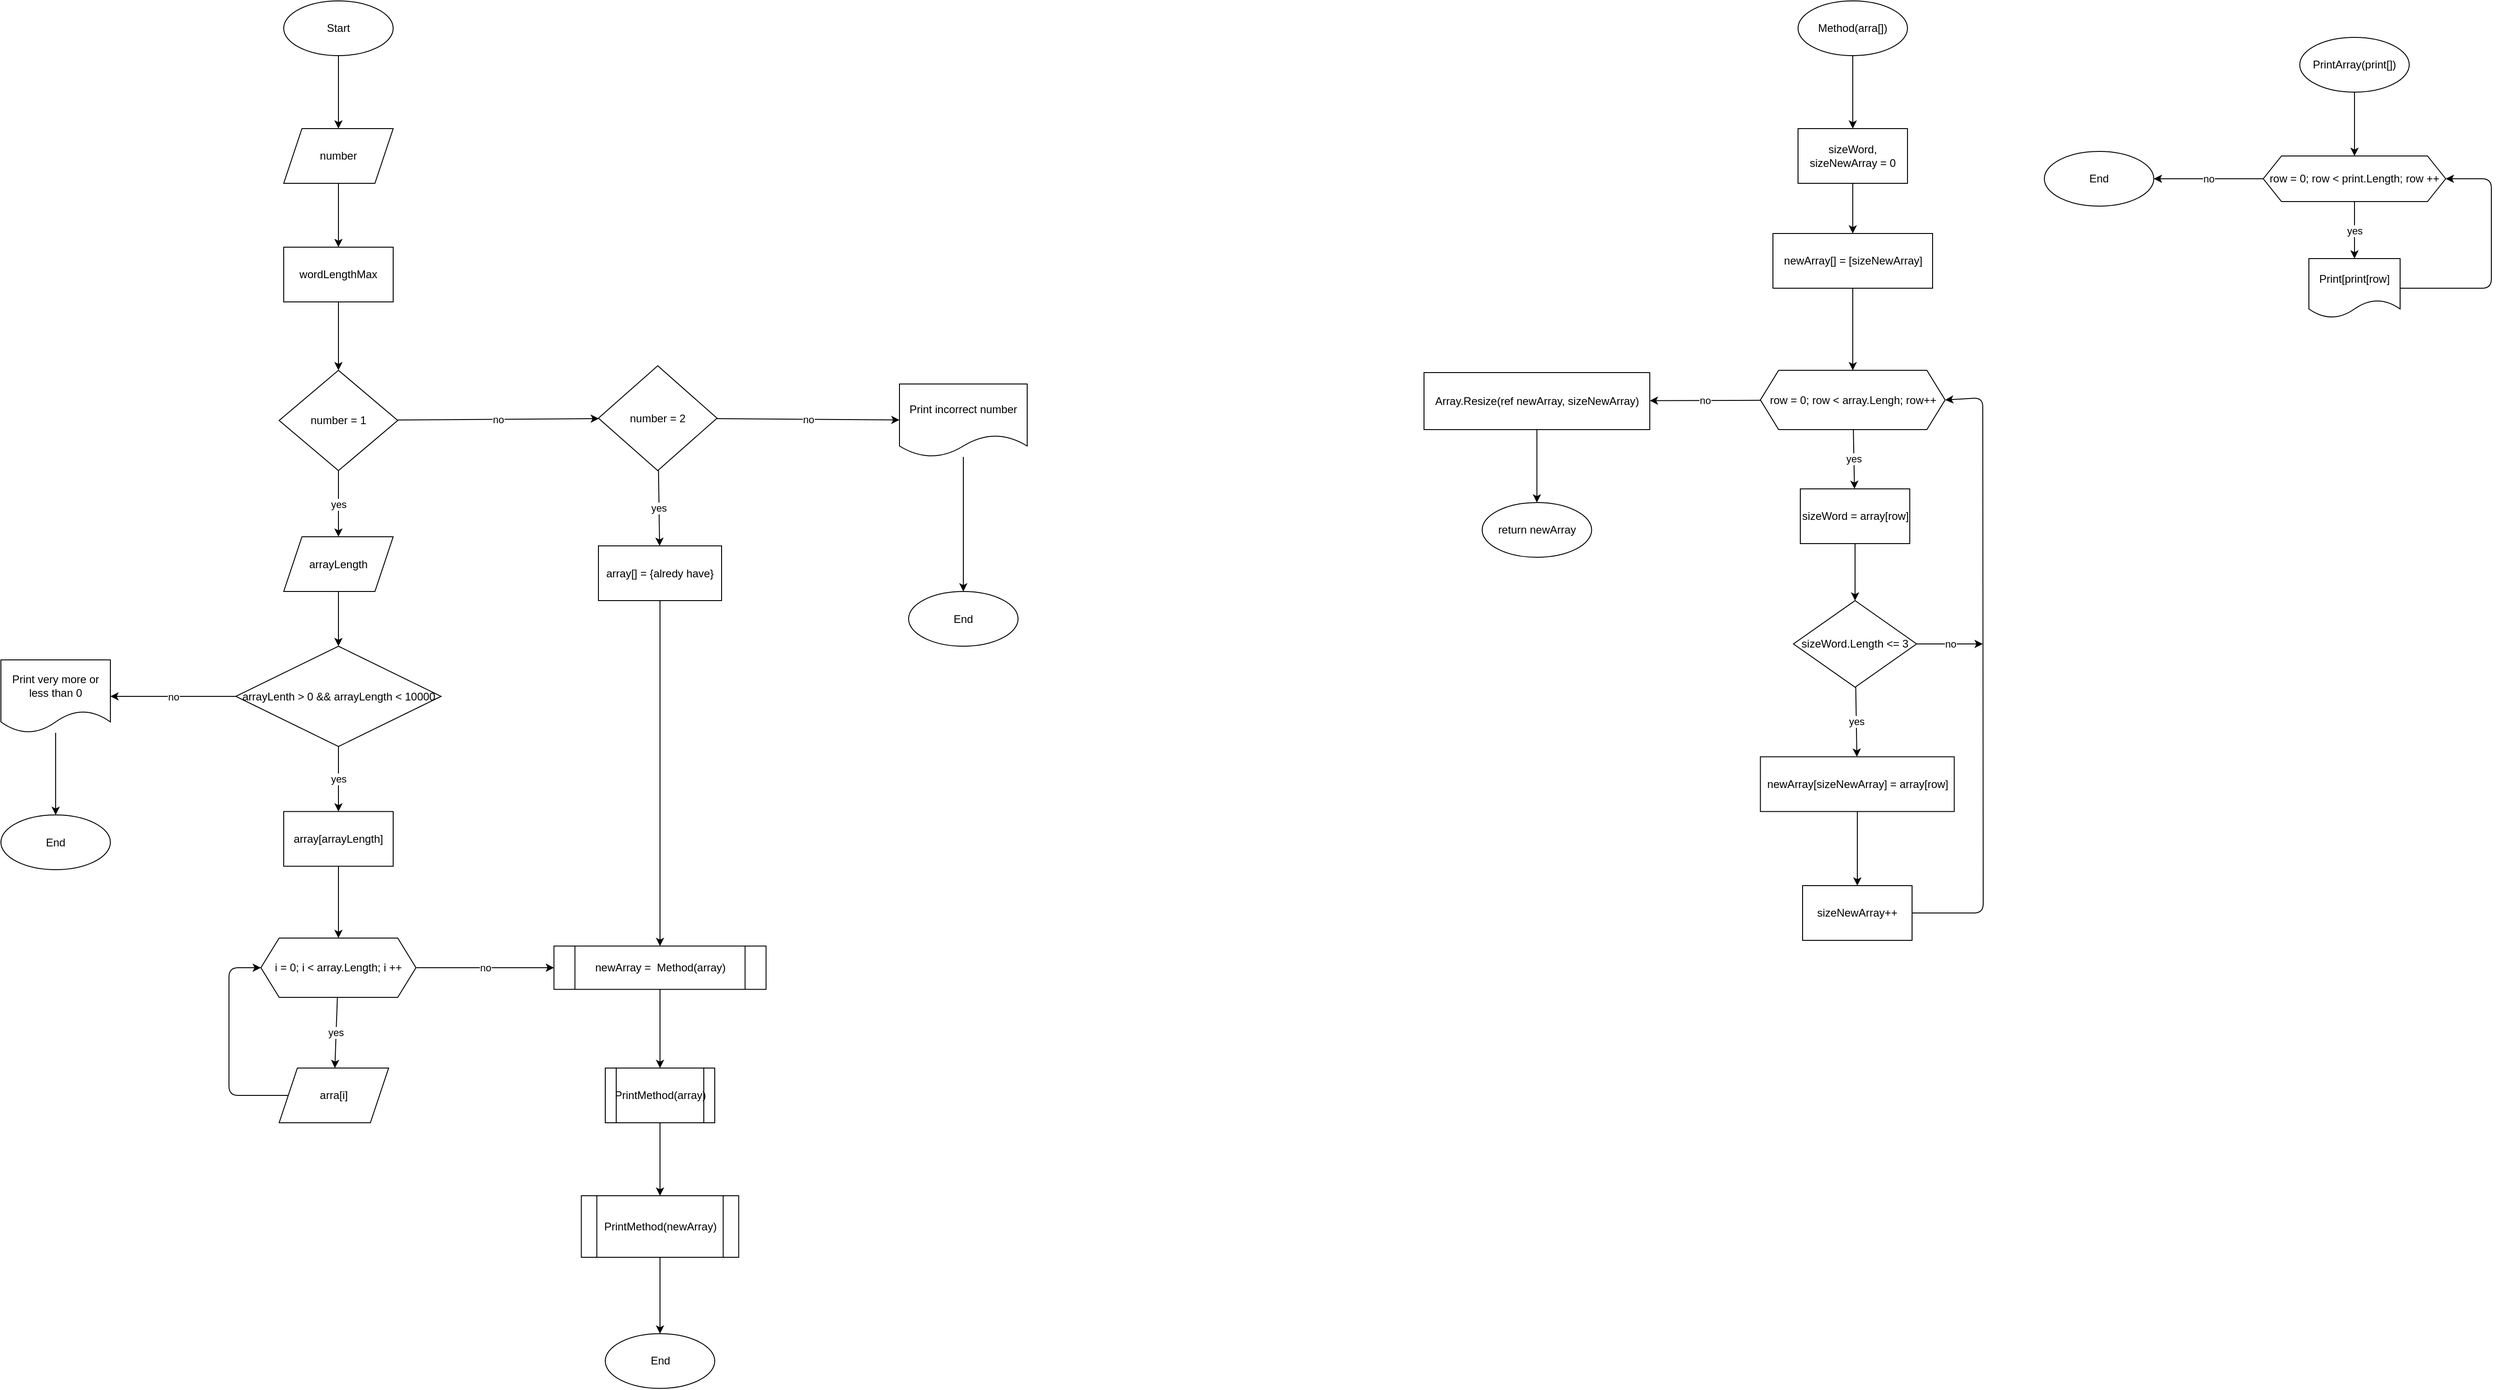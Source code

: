 <mxfile>
    <diagram id="Eii8nnGH6GLkC-q3jCfu" name="Page-1">
        <mxGraphModel dx="698" dy="496" grid="1" gridSize="10" guides="1" tooltips="1" connect="1" arrows="1" fold="1" page="1" pageScale="1" pageWidth="1100" pageHeight="850" math="0" shadow="0">
            <root>
                <mxCell id="0"/>
                <mxCell id="1" parent="0"/>
                <mxCell id="IeYs6KZho1Og1UKjSDpl-1" value="" style="edgeStyle=none;html=1;" parent="1" source="IeYs6KZho1Og1UKjSDpl-2" target="IeYs6KZho1Og1UKjSDpl-4" edge="1">
                    <mxGeometry relative="1" as="geometry"/>
                </mxCell>
                <mxCell id="IeYs6KZho1Og1UKjSDpl-2" value="Start" style="ellipse;whiteSpace=wrap;html=1;" parent="1" vertex="1">
                    <mxGeometry x="370" y="20" width="120" height="60" as="geometry"/>
                </mxCell>
                <mxCell id="3" value="" style="edgeStyle=none;html=1;" parent="1" source="IeYs6KZho1Og1UKjSDpl-4" target="2" edge="1">
                    <mxGeometry relative="1" as="geometry"/>
                </mxCell>
                <mxCell id="IeYs6KZho1Og1UKjSDpl-4" value="number" style="shape=parallelogram;perimeter=parallelogramPerimeter;whiteSpace=wrap;html=1;fixedSize=1;" parent="1" vertex="1">
                    <mxGeometry x="370" y="160" width="120" height="60" as="geometry"/>
                </mxCell>
                <mxCell id="IeYs6KZho1Og1UKjSDpl-5" value="no" style="edgeStyle=none;html=1;" parent="1" source="IeYs6KZho1Og1UKjSDpl-7" target="IeYs6KZho1Og1UKjSDpl-10" edge="1">
                    <mxGeometry relative="1" as="geometry"/>
                </mxCell>
                <mxCell id="IeYs6KZho1Og1UKjSDpl-6" value="yes" style="edgeStyle=none;html=1;" parent="1" source="IeYs6KZho1Og1UKjSDpl-7" target="IeYs6KZho1Og1UKjSDpl-12" edge="1">
                    <mxGeometry relative="1" as="geometry"/>
                </mxCell>
                <mxCell id="IeYs6KZho1Og1UKjSDpl-7" value="number = 1" style="rhombus;whiteSpace=wrap;html=1;" parent="1" vertex="1">
                    <mxGeometry x="365" y="425" width="130" height="110" as="geometry"/>
                </mxCell>
                <mxCell id="IeYs6KZho1Og1UKjSDpl-8" value="yes" style="edgeStyle=none;html=1;" parent="1" source="IeYs6KZho1Og1UKjSDpl-10" target="IeYs6KZho1Og1UKjSDpl-14" edge="1">
                    <mxGeometry relative="1" as="geometry"/>
                </mxCell>
                <mxCell id="IeYs6KZho1Og1UKjSDpl-9" value="no" style="edgeStyle=none;html=1;" parent="1" source="IeYs6KZho1Og1UKjSDpl-10" target="IeYs6KZho1Og1UKjSDpl-18" edge="1">
                    <mxGeometry relative="1" as="geometry"/>
                </mxCell>
                <mxCell id="IeYs6KZho1Og1UKjSDpl-10" value="number = 2" style="rhombus;whiteSpace=wrap;html=1;" parent="1" vertex="1">
                    <mxGeometry x="715" y="420" width="130" height="115" as="geometry"/>
                </mxCell>
                <mxCell id="IeYs6KZho1Og1UKjSDpl-11" value="" style="edgeStyle=none;html=1;" parent="1" source="IeYs6KZho1Og1UKjSDpl-12" target="IeYs6KZho1Og1UKjSDpl-39" edge="1">
                    <mxGeometry relative="1" as="geometry"/>
                </mxCell>
                <mxCell id="IeYs6KZho1Og1UKjSDpl-12" value="arrayLength" style="shape=parallelogram;perimeter=parallelogramPerimeter;whiteSpace=wrap;html=1;fixedSize=1;" parent="1" vertex="1">
                    <mxGeometry x="370" y="607.5" width="120" height="60" as="geometry"/>
                </mxCell>
                <mxCell id="IeYs6KZho1Og1UKjSDpl-13" style="edgeStyle=none;html=1;entryX=0.5;entryY=0;entryDx=0;entryDy=0;" parent="1" source="IeYs6KZho1Og1UKjSDpl-14" target="IeYs6KZho1Og1UKjSDpl-16" edge="1">
                    <mxGeometry relative="1" as="geometry"/>
                </mxCell>
                <mxCell id="IeYs6KZho1Og1UKjSDpl-14" value="array[] = {alredy have}" style="whiteSpace=wrap;html=1;" parent="1" vertex="1">
                    <mxGeometry x="715" y="617.5" width="135" height="60" as="geometry"/>
                </mxCell>
                <mxCell id="IeYs6KZho1Og1UKjSDpl-15" value="" style="edgeStyle=none;html=1;" parent="1" source="IeYs6KZho1Og1UKjSDpl-16" target="IeYs6KZho1Og1UKjSDpl-51" edge="1">
                    <mxGeometry relative="1" as="geometry"/>
                </mxCell>
                <mxCell id="IeYs6KZho1Og1UKjSDpl-16" value="newArray =&amp;nbsp; Method(array)" style="shape=process;whiteSpace=wrap;html=1;backgroundOutline=1;" parent="1" vertex="1">
                    <mxGeometry x="666.25" y="1056.25" width="232.5" height="47.5" as="geometry"/>
                </mxCell>
                <mxCell id="IeYs6KZho1Og1UKjSDpl-17" value="" style="edgeStyle=none;html=1;" parent="1" source="IeYs6KZho1Og1UKjSDpl-18" target="IeYs6KZho1Og1UKjSDpl-19" edge="1">
                    <mxGeometry relative="1" as="geometry"/>
                </mxCell>
                <mxCell id="IeYs6KZho1Og1UKjSDpl-18" value="Print incorrect number" style="shape=document;whiteSpace=wrap;html=1;boundedLbl=1;" parent="1" vertex="1">
                    <mxGeometry x="1045" y="440" width="140" height="80" as="geometry"/>
                </mxCell>
                <mxCell id="IeYs6KZho1Og1UKjSDpl-19" value="End" style="ellipse;whiteSpace=wrap;html=1;" parent="1" vertex="1">
                    <mxGeometry x="1055" y="667.5" width="120" height="60" as="geometry"/>
                </mxCell>
                <mxCell id="IeYs6KZho1Og1UKjSDpl-20" value="" style="edgeStyle=none;html=1;" parent="1" source="IeYs6KZho1Og1UKjSDpl-21" target="IeYs6KZho1Og1UKjSDpl-28" edge="1">
                    <mxGeometry relative="1" as="geometry"/>
                </mxCell>
                <mxCell id="IeYs6KZho1Og1UKjSDpl-21" value="Method(arra[])" style="ellipse;whiteSpace=wrap;html=1;" parent="1" vertex="1">
                    <mxGeometry x="2030" y="20" width="120" height="60" as="geometry"/>
                </mxCell>
                <mxCell id="IeYs6KZho1Og1UKjSDpl-22" value="yes" style="edgeStyle=none;html=1;" parent="1" source="IeYs6KZho1Og1UKjSDpl-24" target="IeYs6KZho1Og1UKjSDpl-26" edge="1">
                    <mxGeometry relative="1" as="geometry"/>
                </mxCell>
                <mxCell id="IeYs6KZho1Og1UKjSDpl-23" value="no" style="edgeStyle=none;html=1;" parent="1" source="IeYs6KZho1Og1UKjSDpl-24" target="IeYs6KZho1Og1UKjSDpl-66" edge="1">
                    <mxGeometry relative="1" as="geometry"/>
                </mxCell>
                <mxCell id="IeYs6KZho1Og1UKjSDpl-24" value="row = 0; row &amp;lt; array.Lengh; row++" style="shape=hexagon;perimeter=hexagonPerimeter2;whiteSpace=wrap;html=1;fixedSize=1;" parent="1" vertex="1">
                    <mxGeometry x="1988.75" y="425" width="202.5" height="65" as="geometry"/>
                </mxCell>
                <mxCell id="IeYs6KZho1Og1UKjSDpl-25" value="" style="edgeStyle=none;html=1;" parent="1" source="IeYs6KZho1Og1UKjSDpl-26" target="IeYs6KZho1Og1UKjSDpl-31" edge="1">
                    <mxGeometry relative="1" as="geometry"/>
                </mxCell>
                <mxCell id="IeYs6KZho1Og1UKjSDpl-26" value="sizeWord = array[row]" style="whiteSpace=wrap;html=1;" parent="1" vertex="1">
                    <mxGeometry x="2032.5" y="555" width="120" height="60" as="geometry"/>
                </mxCell>
                <mxCell id="IeYs6KZho1Og1UKjSDpl-27" value="" style="edgeStyle=none;html=1;" parent="1" source="IeYs6KZho1Og1UKjSDpl-28" target="IeYs6KZho1Og1UKjSDpl-35" edge="1">
                    <mxGeometry relative="1" as="geometry"/>
                </mxCell>
                <mxCell id="IeYs6KZho1Og1UKjSDpl-28" value="sizeWord,&lt;br&gt;sizeNewArray = 0" style="whiteSpace=wrap;html=1;" parent="1" vertex="1">
                    <mxGeometry x="2030" y="160" width="120" height="60" as="geometry"/>
                </mxCell>
                <mxCell id="IeYs6KZho1Og1UKjSDpl-29" value="no" style="edgeStyle=none;html=1;" parent="1" source="IeYs6KZho1Og1UKjSDpl-31" edge="1">
                    <mxGeometry relative="1" as="geometry">
                        <mxPoint x="2232.5" y="725" as="targetPoint"/>
                    </mxGeometry>
                </mxCell>
                <mxCell id="IeYs6KZho1Og1UKjSDpl-30" value="yes" style="edgeStyle=none;html=1;" parent="1" source="IeYs6KZho1Og1UKjSDpl-31" target="IeYs6KZho1Og1UKjSDpl-64" edge="1">
                    <mxGeometry relative="1" as="geometry"/>
                </mxCell>
                <mxCell id="IeYs6KZho1Og1UKjSDpl-31" value="sizeWord.Length &amp;lt;= 3" style="rhombus;whiteSpace=wrap;html=1;" parent="1" vertex="1">
                    <mxGeometry x="2025" y="677.5" width="135" height="95" as="geometry"/>
                </mxCell>
                <mxCell id="IeYs6KZho1Og1UKjSDpl-32" style="edgeStyle=none;html=1;entryX=1;entryY=0.5;entryDx=0;entryDy=0;" parent="1" source="IeYs6KZho1Og1UKjSDpl-33" target="IeYs6KZho1Og1UKjSDpl-24" edge="1">
                    <mxGeometry relative="1" as="geometry">
                        <Array as="points">
                            <mxPoint x="2233" y="1020"/>
                            <mxPoint x="2232.5" y="455"/>
                        </Array>
                    </mxGeometry>
                </mxCell>
                <mxCell id="IeYs6KZho1Og1UKjSDpl-33" value="sizeNewArray++" style="whiteSpace=wrap;html=1;" parent="1" vertex="1">
                    <mxGeometry x="2035" y="990" width="120" height="60" as="geometry"/>
                </mxCell>
                <mxCell id="IeYs6KZho1Og1UKjSDpl-34" value="" style="edgeStyle=none;html=1;" parent="1" source="IeYs6KZho1Og1UKjSDpl-35" target="IeYs6KZho1Og1UKjSDpl-24" edge="1">
                    <mxGeometry relative="1" as="geometry"/>
                </mxCell>
                <mxCell id="IeYs6KZho1Og1UKjSDpl-35" value="newArray[] = [sizeNewArray]" style="whiteSpace=wrap;html=1;" parent="1" vertex="1">
                    <mxGeometry x="2002.5" y="275" width="175" height="60" as="geometry"/>
                </mxCell>
                <mxCell id="IeYs6KZho1Og1UKjSDpl-36" value="return newArray" style="ellipse;whiteSpace=wrap;html=1;" parent="1" vertex="1">
                    <mxGeometry x="1683.75" y="570" width="120" height="60" as="geometry"/>
                </mxCell>
                <mxCell id="IeYs6KZho1Og1UKjSDpl-37" value="no" style="edgeStyle=none;html=1;" parent="1" source="IeYs6KZho1Og1UKjSDpl-39" target="IeYs6KZho1Og1UKjSDpl-46" edge="1">
                    <mxGeometry relative="1" as="geometry"/>
                </mxCell>
                <mxCell id="IeYs6KZho1Og1UKjSDpl-38" value="yes" style="edgeStyle=none;html=1;" parent="1" source="IeYs6KZho1Og1UKjSDpl-39" target="IeYs6KZho1Og1UKjSDpl-49" edge="1">
                    <mxGeometry relative="1" as="geometry"/>
                </mxCell>
                <mxCell id="IeYs6KZho1Og1UKjSDpl-39" value="arrayLenth &amp;gt; 0 &amp;amp;&amp;amp; arrayLength &amp;lt; 10000" style="rhombus;whiteSpace=wrap;html=1;" parent="1" vertex="1">
                    <mxGeometry x="317.5" y="727.5" width="225" height="110" as="geometry"/>
                </mxCell>
                <mxCell id="IeYs6KZho1Og1UKjSDpl-41" value="no" style="edgeStyle=none;html=1;entryX=0;entryY=0.5;entryDx=0;entryDy=0;" parent="1" source="IeYs6KZho1Og1UKjSDpl-42" target="IeYs6KZho1Og1UKjSDpl-16" edge="1">
                    <mxGeometry relative="1" as="geometry"/>
                </mxCell>
                <mxCell id="6" value="yes" style="edgeStyle=none;html=1;" parent="1" source="IeYs6KZho1Og1UKjSDpl-42" target="5" edge="1">
                    <mxGeometry relative="1" as="geometry"/>
                </mxCell>
                <mxCell id="IeYs6KZho1Og1UKjSDpl-42" value="i = 0; i &amp;lt; array.Length; i ++" style="shape=hexagon;perimeter=hexagonPerimeter2;whiteSpace=wrap;html=1;fixedSize=1;" parent="1" vertex="1">
                    <mxGeometry x="345" y="1047.5" width="170" height="65" as="geometry"/>
                </mxCell>
                <mxCell id="IeYs6KZho1Og1UKjSDpl-45" value="" style="edgeStyle=none;html=1;" parent="1" source="IeYs6KZho1Og1UKjSDpl-46" target="IeYs6KZho1Og1UKjSDpl-47" edge="1">
                    <mxGeometry relative="1" as="geometry"/>
                </mxCell>
                <mxCell id="IeYs6KZho1Og1UKjSDpl-46" value="Print very more or less than 0" style="shape=document;whiteSpace=wrap;html=1;boundedLbl=1;" parent="1" vertex="1">
                    <mxGeometry x="60" y="742.5" width="120" height="80" as="geometry"/>
                </mxCell>
                <mxCell id="IeYs6KZho1Og1UKjSDpl-47" value="End" style="ellipse;whiteSpace=wrap;html=1;" parent="1" vertex="1">
                    <mxGeometry x="60" y="912.5" width="120" height="60" as="geometry"/>
                </mxCell>
                <mxCell id="IeYs6KZho1Og1UKjSDpl-48" style="edgeStyle=none;html=1;entryX=0.5;entryY=0;entryDx=0;entryDy=0;" parent="1" source="IeYs6KZho1Og1UKjSDpl-49" target="IeYs6KZho1Og1UKjSDpl-42" edge="1">
                    <mxGeometry relative="1" as="geometry"/>
                </mxCell>
                <mxCell id="IeYs6KZho1Og1UKjSDpl-49" value="array[arrayLength]" style="whiteSpace=wrap;html=1;" parent="1" vertex="1">
                    <mxGeometry x="370" y="908.75" width="120" height="60" as="geometry"/>
                </mxCell>
                <mxCell id="IeYs6KZho1Og1UKjSDpl-50" value="" style="edgeStyle=none;html=1;" parent="1" source="IeYs6KZho1Og1UKjSDpl-51" target="IeYs6KZho1Og1UKjSDpl-61" edge="1">
                    <mxGeometry relative="1" as="geometry"/>
                </mxCell>
                <mxCell id="IeYs6KZho1Og1UKjSDpl-51" value="PrintMethod(array)" style="shape=process;whiteSpace=wrap;html=1;backgroundOutline=1;" parent="1" vertex="1">
                    <mxGeometry x="722.5" y="1190" width="120" height="60" as="geometry"/>
                </mxCell>
                <mxCell id="IeYs6KZho1Og1UKjSDpl-52" value="" style="edgeStyle=none;html=1;" parent="1" source="IeYs6KZho1Og1UKjSDpl-53" target="IeYs6KZho1Og1UKjSDpl-56" edge="1">
                    <mxGeometry relative="1" as="geometry"/>
                </mxCell>
                <mxCell id="IeYs6KZho1Og1UKjSDpl-53" value="PrintArray(print[])" style="ellipse;whiteSpace=wrap;html=1;" parent="1" vertex="1">
                    <mxGeometry x="2580" y="60" width="120" height="60" as="geometry"/>
                </mxCell>
                <mxCell id="IeYs6KZho1Og1UKjSDpl-54" value="yes" style="edgeStyle=none;html=1;" parent="1" source="IeYs6KZho1Og1UKjSDpl-56" target="IeYs6KZho1Og1UKjSDpl-58" edge="1">
                    <mxGeometry relative="1" as="geometry"/>
                </mxCell>
                <mxCell id="IeYs6KZho1Og1UKjSDpl-55" value="no" style="edgeStyle=none;html=1;" parent="1" source="IeYs6KZho1Og1UKjSDpl-56" target="IeYs6KZho1Og1UKjSDpl-59" edge="1">
                    <mxGeometry relative="1" as="geometry"/>
                </mxCell>
                <mxCell id="IeYs6KZho1Og1UKjSDpl-56" value="row = 0; row &amp;lt; print.Length; row ++" style="shape=hexagon;perimeter=hexagonPerimeter2;whiteSpace=wrap;html=1;fixedSize=1;" parent="1" vertex="1">
                    <mxGeometry x="2540" y="190" width="200" height="50" as="geometry"/>
                </mxCell>
                <mxCell id="IeYs6KZho1Og1UKjSDpl-57" style="edgeStyle=none;html=1;entryX=1;entryY=0.5;entryDx=0;entryDy=0;" parent="1" source="IeYs6KZho1Og1UKjSDpl-58" target="IeYs6KZho1Og1UKjSDpl-56" edge="1">
                    <mxGeometry relative="1" as="geometry">
                        <Array as="points">
                            <mxPoint x="2790" y="335"/>
                            <mxPoint x="2790" y="215"/>
                        </Array>
                    </mxGeometry>
                </mxCell>
                <mxCell id="IeYs6KZho1Og1UKjSDpl-58" value="Print[print[row]" style="shape=document;whiteSpace=wrap;html=1;boundedLbl=1;" parent="1" vertex="1">
                    <mxGeometry x="2590" y="302.5" width="100" height="65" as="geometry"/>
                </mxCell>
                <mxCell id="IeYs6KZho1Og1UKjSDpl-59" value="End" style="ellipse;whiteSpace=wrap;html=1;" parent="1" vertex="1">
                    <mxGeometry x="2300" y="185" width="120" height="60" as="geometry"/>
                </mxCell>
                <mxCell id="IeYs6KZho1Og1UKjSDpl-60" value="" style="edgeStyle=none;html=1;" parent="1" source="IeYs6KZho1Og1UKjSDpl-61" target="IeYs6KZho1Og1UKjSDpl-62" edge="1">
                    <mxGeometry relative="1" as="geometry"/>
                </mxCell>
                <mxCell id="IeYs6KZho1Og1UKjSDpl-61" value="PrintMethod(newArray)" style="shape=process;whiteSpace=wrap;html=1;backgroundOutline=1;" parent="1" vertex="1">
                    <mxGeometry x="696.25" y="1330" width="172.5" height="67.5" as="geometry"/>
                </mxCell>
                <mxCell id="IeYs6KZho1Og1UKjSDpl-62" value="End" style="ellipse;whiteSpace=wrap;html=1;" parent="1" vertex="1">
                    <mxGeometry x="722.5" y="1481.25" width="120" height="60" as="geometry"/>
                </mxCell>
                <mxCell id="IeYs6KZho1Og1UKjSDpl-63" value="" style="edgeStyle=none;html=1;" parent="1" source="IeYs6KZho1Og1UKjSDpl-64" target="IeYs6KZho1Og1UKjSDpl-33" edge="1">
                    <mxGeometry relative="1" as="geometry"/>
                </mxCell>
                <mxCell id="IeYs6KZho1Og1UKjSDpl-64" value="newArray[sizeNewArray] = array[row]" style="whiteSpace=wrap;html=1;" parent="1" vertex="1">
                    <mxGeometry x="1988.75" y="848.75" width="212.5" height="60" as="geometry"/>
                </mxCell>
                <mxCell id="IeYs6KZho1Og1UKjSDpl-65" value="" style="edgeStyle=none;html=1;" parent="1" source="IeYs6KZho1Og1UKjSDpl-66" target="IeYs6KZho1Og1UKjSDpl-36" edge="1">
                    <mxGeometry relative="1" as="geometry"/>
                </mxCell>
                <mxCell id="IeYs6KZho1Og1UKjSDpl-66" value="Array.Resize(ref newArray, sizeNewArray)" style="whiteSpace=wrap;html=1;" parent="1" vertex="1">
                    <mxGeometry x="1620" y="427.5" width="247.5" height="62.5" as="geometry"/>
                </mxCell>
                <mxCell id="4" value="" style="edgeStyle=none;html=1;" parent="1" source="2" target="IeYs6KZho1Og1UKjSDpl-7" edge="1">
                    <mxGeometry relative="1" as="geometry"/>
                </mxCell>
                <mxCell id="2" value="wordLengthMax" style="whiteSpace=wrap;html=1;" parent="1" vertex="1">
                    <mxGeometry x="370" y="290" width="120" height="60" as="geometry"/>
                </mxCell>
                <mxCell id="7" style="edgeStyle=none;html=1;entryX=0;entryY=0.5;entryDx=0;entryDy=0;" parent="1" source="5" target="IeYs6KZho1Og1UKjSDpl-42" edge="1">
                    <mxGeometry relative="1" as="geometry">
                        <Array as="points">
                            <mxPoint x="310" y="1220"/>
                            <mxPoint x="310" y="1080"/>
                        </Array>
                    </mxGeometry>
                </mxCell>
                <mxCell id="5" value="arra[i]" style="shape=parallelogram;perimeter=parallelogramPerimeter;whiteSpace=wrap;html=1;fixedSize=1;" parent="1" vertex="1">
                    <mxGeometry x="365" y="1190" width="120" height="60" as="geometry"/>
                </mxCell>
            </root>
        </mxGraphModel>
    </diagram>
    <diagram id="HYundkyGYnqMxC---_LP" name="Page-2">
        <mxGraphModel dx="915" dy="790" grid="1" gridSize="10" guides="1" tooltips="1" connect="1" arrows="1" fold="1" page="1" pageScale="1" pageWidth="1100" pageHeight="850" math="0" shadow="0">
            <root>
                <mxCell id="x9pryPhuVk3YSNSWU_nB-0"/>
                <mxCell id="x9pryPhuVk3YSNSWU_nB-1" parent="x9pryPhuVk3YSNSWU_nB-0"/>
                <mxCell id="mchYKEZ4o-LSihVfS4Io-0" value="" style="edgeStyle=none;html=1;" edge="1" parent="x9pryPhuVk3YSNSWU_nB-1" source="mchYKEZ4o-LSihVfS4Io-1" target="mchYKEZ4o-LSihVfS4Io-3">
                    <mxGeometry relative="1" as="geometry"/>
                </mxCell>
                <mxCell id="mchYKEZ4o-LSihVfS4Io-1" value="Start" style="ellipse;whiteSpace=wrap;html=1;" vertex="1" parent="x9pryPhuVk3YSNSWU_nB-1">
                    <mxGeometry x="370" y="20" width="120" height="60" as="geometry"/>
                </mxCell>
                <mxCell id="mchYKEZ4o-LSihVfS4Io-2" value="" style="edgeStyle=none;html=1;" edge="1" parent="x9pryPhuVk3YSNSWU_nB-1" source="mchYKEZ4o-LSihVfS4Io-3" target="mchYKEZ4o-LSihVfS4Io-6">
                    <mxGeometry relative="1" as="geometry"/>
                </mxCell>
                <mxCell id="mchYKEZ4o-LSihVfS4Io-3" value="number" style="shape=parallelogram;perimeter=parallelogramPerimeter;whiteSpace=wrap;html=1;fixedSize=1;" vertex="1" parent="x9pryPhuVk3YSNSWU_nB-1">
                    <mxGeometry x="370" y="160" width="120" height="60" as="geometry"/>
                </mxCell>
                <mxCell id="mchYKEZ4o-LSihVfS4Io-4" value="no" style="edgeStyle=none;html=1;" edge="1" parent="x9pryPhuVk3YSNSWU_nB-1" source="mchYKEZ4o-LSihVfS4Io-6" target="mchYKEZ4o-LSihVfS4Io-9">
                    <mxGeometry relative="1" as="geometry"/>
                </mxCell>
                <mxCell id="mchYKEZ4o-LSihVfS4Io-5" value="yes" style="edgeStyle=none;html=1;" edge="1" parent="x9pryPhuVk3YSNSWU_nB-1" source="mchYKEZ4o-LSihVfS4Io-6" target="mchYKEZ4o-LSihVfS4Io-11">
                    <mxGeometry relative="1" as="geometry"/>
                </mxCell>
                <mxCell id="mchYKEZ4o-LSihVfS4Io-6" value="number = 1" style="rhombus;whiteSpace=wrap;html=1;" vertex="1" parent="x9pryPhuVk3YSNSWU_nB-1">
                    <mxGeometry x="365" y="275" width="130" height="110" as="geometry"/>
                </mxCell>
                <mxCell id="mchYKEZ4o-LSihVfS4Io-7" value="yes" style="edgeStyle=none;html=1;" edge="1" parent="x9pryPhuVk3YSNSWU_nB-1" source="mchYKEZ4o-LSihVfS4Io-9" target="mchYKEZ4o-LSihVfS4Io-13">
                    <mxGeometry relative="1" as="geometry"/>
                </mxCell>
                <mxCell id="mchYKEZ4o-LSihVfS4Io-8" value="no" style="edgeStyle=none;html=1;" edge="1" parent="x9pryPhuVk3YSNSWU_nB-1" source="mchYKEZ4o-LSihVfS4Io-9" target="mchYKEZ4o-LSihVfS4Io-17">
                    <mxGeometry relative="1" as="geometry"/>
                </mxCell>
                <mxCell id="mchYKEZ4o-LSihVfS4Io-9" value="number = 2" style="rhombus;whiteSpace=wrap;html=1;" vertex="1" parent="x9pryPhuVk3YSNSWU_nB-1">
                    <mxGeometry x="720" y="272.5" width="130" height="115" as="geometry"/>
                </mxCell>
                <mxCell id="mchYKEZ4o-LSihVfS4Io-10" value="" style="edgeStyle=none;html=1;" edge="1" parent="x9pryPhuVk3YSNSWU_nB-1" source="mchYKEZ4o-LSihVfS4Io-11" target="mchYKEZ4o-LSihVfS4Io-50">
                    <mxGeometry relative="1" as="geometry"/>
                </mxCell>
                <mxCell id="mchYKEZ4o-LSihVfS4Io-11" value="arrayLength" style="shape=parallelogram;perimeter=parallelogramPerimeter;whiteSpace=wrap;html=1;fixedSize=1;" vertex="1" parent="x9pryPhuVk3YSNSWU_nB-1">
                    <mxGeometry x="370" y="460" width="120" height="60" as="geometry"/>
                </mxCell>
                <mxCell id="mchYKEZ4o-LSihVfS4Io-12" style="edgeStyle=none;html=1;entryX=0.5;entryY=0;entryDx=0;entryDy=0;" edge="1" parent="x9pryPhuVk3YSNSWU_nB-1" source="mchYKEZ4o-LSihVfS4Io-13" target="mchYKEZ4o-LSihVfS4Io-15">
                    <mxGeometry relative="1" as="geometry"/>
                </mxCell>
                <mxCell id="mchYKEZ4o-LSihVfS4Io-13" value="array[] = {alredy have}" style="whiteSpace=wrap;html=1;" vertex="1" parent="x9pryPhuVk3YSNSWU_nB-1">
                    <mxGeometry x="720" y="470" width="135" height="60" as="geometry"/>
                </mxCell>
                <mxCell id="mchYKEZ4o-LSihVfS4Io-14" value="" style="edgeStyle=none;html=1;" edge="1" parent="x9pryPhuVk3YSNSWU_nB-1" source="mchYKEZ4o-LSihVfS4Io-15" target="mchYKEZ4o-LSihVfS4Io-62">
                    <mxGeometry relative="1" as="geometry"/>
                </mxCell>
                <mxCell id="mchYKEZ4o-LSihVfS4Io-15" value="newArray =&amp;nbsp; Method(array)" style="shape=process;whiteSpace=wrap;html=1;backgroundOutline=1;" vertex="1" parent="x9pryPhuVk3YSNSWU_nB-1">
                    <mxGeometry x="671.25" y="908.75" width="232.5" height="47.5" as="geometry"/>
                </mxCell>
                <mxCell id="mchYKEZ4o-LSihVfS4Io-16" value="" style="edgeStyle=none;html=1;" edge="1" parent="x9pryPhuVk3YSNSWU_nB-1" source="mchYKEZ4o-LSihVfS4Io-17" target="mchYKEZ4o-LSihVfS4Io-18">
                    <mxGeometry relative="1" as="geometry"/>
                </mxCell>
                <mxCell id="mchYKEZ4o-LSihVfS4Io-17" value="Print incorrect number" style="shape=document;whiteSpace=wrap;html=1;boundedLbl=1;" vertex="1" parent="x9pryPhuVk3YSNSWU_nB-1">
                    <mxGeometry x="1050" y="292.5" width="140" height="80" as="geometry"/>
                </mxCell>
                <mxCell id="mchYKEZ4o-LSihVfS4Io-18" value="End" style="ellipse;whiteSpace=wrap;html=1;" vertex="1" parent="x9pryPhuVk3YSNSWU_nB-1">
                    <mxGeometry x="1060" y="520" width="120" height="60" as="geometry"/>
                </mxCell>
                <mxCell id="mchYKEZ4o-LSihVfS4Io-19" value="" style="edgeStyle=none;html=1;" edge="1" parent="x9pryPhuVk3YSNSWU_nB-1" source="mchYKEZ4o-LSihVfS4Io-20" target="mchYKEZ4o-LSihVfS4Io-27">
                    <mxGeometry relative="1" as="geometry"/>
                </mxCell>
                <mxCell id="mchYKEZ4o-LSihVfS4Io-20" value="Method(arra[])" style="ellipse;whiteSpace=wrap;html=1;" vertex="1" parent="x9pryPhuVk3YSNSWU_nB-1">
                    <mxGeometry x="2030" y="20" width="120" height="60" as="geometry"/>
                </mxCell>
                <mxCell id="mchYKEZ4o-LSihVfS4Io-21" value="yes" style="edgeStyle=none;html=1;" edge="1" parent="x9pryPhuVk3YSNSWU_nB-1" source="mchYKEZ4o-LSihVfS4Io-23" target="mchYKEZ4o-LSihVfS4Io-25">
                    <mxGeometry relative="1" as="geometry"/>
                </mxCell>
                <mxCell id="mchYKEZ4o-LSihVfS4Io-22" value="no" style="edgeStyle=none;html=1;" edge="1" parent="x9pryPhuVk3YSNSWU_nB-1" source="mchYKEZ4o-LSihVfS4Io-23" target="mchYKEZ4o-LSihVfS4Io-34">
                    <mxGeometry relative="1" as="geometry"/>
                </mxCell>
                <mxCell id="mchYKEZ4o-LSihVfS4Io-23" value="i = 0; i &amp;lt; array.Lengh; i++" style="shape=hexagon;perimeter=hexagonPerimeter2;whiteSpace=wrap;html=1;fixedSize=1;" vertex="1" parent="x9pryPhuVk3YSNSWU_nB-1">
                    <mxGeometry x="2000" y="300" width="180" height="60" as="geometry"/>
                </mxCell>
                <mxCell id="mchYKEZ4o-LSihVfS4Io-24" value="" style="edgeStyle=none;html=1;" edge="1" parent="x9pryPhuVk3YSNSWU_nB-1" source="mchYKEZ4o-LSihVfS4Io-25" target="mchYKEZ4o-LSihVfS4Io-30">
                    <mxGeometry relative="1" as="geometry"/>
                </mxCell>
                <mxCell id="mchYKEZ4o-LSihVfS4Io-25" value="sizeWord = array[i]" style="whiteSpace=wrap;html=1;" vertex="1" parent="x9pryPhuVk3YSNSWU_nB-1">
                    <mxGeometry x="2030" y="430" width="120" height="60" as="geometry"/>
                </mxCell>
                <mxCell id="mchYKEZ4o-LSihVfS4Io-26" value="" style="edgeStyle=none;html=1;" edge="1" parent="x9pryPhuVk3YSNSWU_nB-1" source="mchYKEZ4o-LSihVfS4Io-27" target="mchYKEZ4o-LSihVfS4Io-23">
                    <mxGeometry relative="1" as="geometry"/>
                </mxCell>
                <mxCell id="mchYKEZ4o-LSihVfS4Io-27" value="sizeWord,&lt;br&gt;sizeNewArray = 0" style="whiteSpace=wrap;html=1;" vertex="1" parent="x9pryPhuVk3YSNSWU_nB-1">
                    <mxGeometry x="2030" y="160" width="120" height="60" as="geometry"/>
                </mxCell>
                <mxCell id="mchYKEZ4o-LSihVfS4Io-28" value="yes" style="edgeStyle=none;html=1;" edge="1" parent="x9pryPhuVk3YSNSWU_nB-1" source="mchYKEZ4o-LSihVfS4Io-30" target="mchYKEZ4o-LSihVfS4Io-32">
                    <mxGeometry relative="1" as="geometry"/>
                </mxCell>
                <mxCell id="mchYKEZ4o-LSihVfS4Io-29" value="no" style="edgeStyle=none;html=1;" edge="1" parent="x9pryPhuVk3YSNSWU_nB-1" source="mchYKEZ4o-LSihVfS4Io-30">
                    <mxGeometry relative="1" as="geometry">
                        <mxPoint x="2230" y="600" as="targetPoint"/>
                    </mxGeometry>
                </mxCell>
                <mxCell id="mchYKEZ4o-LSihVfS4Io-30" value="sizeWord.Length &amp;lt;= 3" style="rhombus;whiteSpace=wrap;html=1;" vertex="1" parent="x9pryPhuVk3YSNSWU_nB-1">
                    <mxGeometry x="2022.5" y="552.5" width="135" height="95" as="geometry"/>
                </mxCell>
                <mxCell id="mchYKEZ4o-LSihVfS4Io-31" style="edgeStyle=none;html=1;entryX=1;entryY=0.5;entryDx=0;entryDy=0;" edge="1" parent="x9pryPhuVk3YSNSWU_nB-1" source="mchYKEZ4o-LSihVfS4Io-32" target="mchYKEZ4o-LSihVfS4Io-23">
                    <mxGeometry relative="1" as="geometry">
                        <Array as="points">
                            <mxPoint x="2230" y="760"/>
                            <mxPoint x="2230" y="330"/>
                        </Array>
                    </mxGeometry>
                </mxCell>
                <mxCell id="mchYKEZ4o-LSihVfS4Io-32" value="sizeNewArray++" style="whiteSpace=wrap;html=1;" vertex="1" parent="x9pryPhuVk3YSNSWU_nB-1">
                    <mxGeometry x="2027.5" y="730" width="120" height="60" as="geometry"/>
                </mxCell>
                <mxCell id="mchYKEZ4o-LSihVfS4Io-33" value="" style="edgeStyle=none;html=1;" edge="1" parent="x9pryPhuVk3YSNSWU_nB-1" source="mchYKEZ4o-LSihVfS4Io-34" target="mchYKEZ4o-LSihVfS4Io-64">
                    <mxGeometry relative="1" as="geometry"/>
                </mxCell>
                <mxCell id="mchYKEZ4o-LSihVfS4Io-34" value="newArray[] = [sizeNewArray]" style="whiteSpace=wrap;html=1;" vertex="1" parent="x9pryPhuVk3YSNSWU_nB-1">
                    <mxGeometry x="1677.5" y="302.5" width="175" height="60" as="geometry"/>
                </mxCell>
                <mxCell id="mchYKEZ4o-LSihVfS4Io-35" value="yes" style="edgeStyle=none;html=1;" edge="1" parent="x9pryPhuVk3YSNSWU_nB-1" source="mchYKEZ4o-LSihVfS4Io-37" target="mchYKEZ4o-LSihVfS4Io-39">
                    <mxGeometry relative="1" as="geometry"/>
                </mxCell>
                <mxCell id="mchYKEZ4o-LSihVfS4Io-36" value="no" style="edgeStyle=none;html=1;" edge="1" parent="x9pryPhuVk3YSNSWU_nB-1" source="mchYKEZ4o-LSihVfS4Io-37" target="mchYKEZ4o-LSihVfS4Io-47">
                    <mxGeometry relative="1" as="geometry"/>
                </mxCell>
                <mxCell id="mchYKEZ4o-LSihVfS4Io-37" value="row = 0; row &amp;lt; array.Length; row++" style="shape=hexagon;perimeter=hexagonPerimeter2;whiteSpace=wrap;html=1;fixedSize=1;" vertex="1" parent="x9pryPhuVk3YSNSWU_nB-1">
                    <mxGeometry x="1649" y="617" width="230" height="60" as="geometry"/>
                </mxCell>
                <mxCell id="mchYKEZ4o-LSihVfS4Io-38" value="" style="edgeStyle=none;html=1;" edge="1" parent="x9pryPhuVk3YSNSWU_nB-1" source="mchYKEZ4o-LSihVfS4Io-39" target="mchYKEZ4o-LSihVfS4Io-42">
                    <mxGeometry relative="1" as="geometry"/>
                </mxCell>
                <mxCell id="mchYKEZ4o-LSihVfS4Io-39" value="sizeWord = array[row]" style="whiteSpace=wrap;html=1;" vertex="1" parent="x9pryPhuVk3YSNSWU_nB-1">
                    <mxGeometry x="1704" y="757" width="120" height="60" as="geometry"/>
                </mxCell>
                <mxCell id="mchYKEZ4o-LSihVfS4Io-40" value="yes" style="edgeStyle=none;html=1;" edge="1" parent="x9pryPhuVk3YSNSWU_nB-1" source="mchYKEZ4o-LSihVfS4Io-42" target="mchYKEZ4o-LSihVfS4Io-44">
                    <mxGeometry relative="1" as="geometry"/>
                </mxCell>
                <mxCell id="mchYKEZ4o-LSihVfS4Io-41" value="no" style="edgeStyle=none;html=1;" edge="1" parent="x9pryPhuVk3YSNSWU_nB-1" source="mchYKEZ4o-LSihVfS4Io-42">
                    <mxGeometry relative="1" as="geometry">
                        <mxPoint x="1959" y="932" as="targetPoint"/>
                    </mxGeometry>
                </mxCell>
                <mxCell id="mchYKEZ4o-LSihVfS4Io-42" value="sizeWord &amp;lt;= 3" style="rhombus;whiteSpace=wrap;html=1;" vertex="1" parent="x9pryPhuVk3YSNSWU_nB-1">
                    <mxGeometry x="1701.5" y="887" width="125" height="90" as="geometry"/>
                </mxCell>
                <mxCell id="mchYKEZ4o-LSihVfS4Io-43" value="" style="edgeStyle=none;html=1;" edge="1" parent="x9pryPhuVk3YSNSWU_nB-1" source="mchYKEZ4o-LSihVfS4Io-44" target="mchYKEZ4o-LSihVfS4Io-46">
                    <mxGeometry relative="1" as="geometry"/>
                </mxCell>
                <mxCell id="mchYKEZ4o-LSihVfS4Io-44" value="newArray[index] = array[row]" style="whiteSpace=wrap;html=1;" vertex="1" parent="x9pryPhuVk3YSNSWU_nB-1">
                    <mxGeometry x="1681.5" y="1072" width="165" height="55" as="geometry"/>
                </mxCell>
                <mxCell id="mchYKEZ4o-LSihVfS4Io-45" style="edgeStyle=none;html=1;entryX=1;entryY=0.5;entryDx=0;entryDy=0;" edge="1" parent="x9pryPhuVk3YSNSWU_nB-1" source="mchYKEZ4o-LSihVfS4Io-46" target="mchYKEZ4o-LSihVfS4Io-37">
                    <mxGeometry relative="1" as="geometry">
                        <Array as="points">
                            <mxPoint x="1959" y="1235"/>
                            <mxPoint x="1959" y="647"/>
                        </Array>
                    </mxGeometry>
                </mxCell>
                <mxCell id="mchYKEZ4o-LSihVfS4Io-46" value="index++" style="whiteSpace=wrap;html=1;" vertex="1" parent="x9pryPhuVk3YSNSWU_nB-1">
                    <mxGeometry x="1704" y="1204.5" width="120" height="60" as="geometry"/>
                </mxCell>
                <mxCell id="mchYKEZ4o-LSihVfS4Io-47" value="return newArray" style="ellipse;whiteSpace=wrap;html=1;" vertex="1" parent="x9pryPhuVk3YSNSWU_nB-1">
                    <mxGeometry x="1394" y="617" width="120" height="60" as="geometry"/>
                </mxCell>
                <mxCell id="mchYKEZ4o-LSihVfS4Io-48" value="no" style="edgeStyle=none;html=1;" edge="1" parent="x9pryPhuVk3YSNSWU_nB-1" source="mchYKEZ4o-LSihVfS4Io-50" target="mchYKEZ4o-LSihVfS4Io-57">
                    <mxGeometry relative="1" as="geometry"/>
                </mxCell>
                <mxCell id="mchYKEZ4o-LSihVfS4Io-49" value="yes" style="edgeStyle=none;html=1;" edge="1" parent="x9pryPhuVk3YSNSWU_nB-1" source="mchYKEZ4o-LSihVfS4Io-50" target="mchYKEZ4o-LSihVfS4Io-60">
                    <mxGeometry relative="1" as="geometry"/>
                </mxCell>
                <mxCell id="mchYKEZ4o-LSihVfS4Io-50" value="arrayLenth &amp;gt; 0 &amp;amp;&amp;amp; arrayLength &amp;lt; 10000" style="rhombus;whiteSpace=wrap;html=1;" vertex="1" parent="x9pryPhuVk3YSNSWU_nB-1">
                    <mxGeometry x="317.5" y="580" width="225" height="110" as="geometry"/>
                </mxCell>
                <mxCell id="mchYKEZ4o-LSihVfS4Io-51" value="yes" style="edgeStyle=none;html=1;" edge="1" parent="x9pryPhuVk3YSNSWU_nB-1" source="mchYKEZ4o-LSihVfS4Io-53" target="mchYKEZ4o-LSihVfS4Io-55">
                    <mxGeometry relative="1" as="geometry"/>
                </mxCell>
                <mxCell id="mchYKEZ4o-LSihVfS4Io-52" value="no" style="edgeStyle=none;html=1;entryX=0;entryY=0.5;entryDx=0;entryDy=0;" edge="1" parent="x9pryPhuVk3YSNSWU_nB-1" source="mchYKEZ4o-LSihVfS4Io-53" target="mchYKEZ4o-LSihVfS4Io-15">
                    <mxGeometry relative="1" as="geometry"/>
                </mxCell>
                <mxCell id="mchYKEZ4o-LSihVfS4Io-53" value="i = 0; i &amp;lt; array.Length; i ++" style="shape=hexagon;perimeter=hexagonPerimeter2;whiteSpace=wrap;html=1;fixedSize=1;" vertex="1" parent="x9pryPhuVk3YSNSWU_nB-1">
                    <mxGeometry x="345" y="900" width="170" height="65" as="geometry"/>
                </mxCell>
                <mxCell id="mchYKEZ4o-LSihVfS4Io-54" style="edgeStyle=none;html=1;entryX=0;entryY=0.5;entryDx=0;entryDy=0;" edge="1" parent="x9pryPhuVk3YSNSWU_nB-1" source="mchYKEZ4o-LSihVfS4Io-55" target="mchYKEZ4o-LSihVfS4Io-53">
                    <mxGeometry relative="1" as="geometry">
                        <mxPoint x="290" y="935" as="targetPoint"/>
                        <Array as="points">
                            <mxPoint x="290" y="1065"/>
                            <mxPoint x="290" y="933"/>
                        </Array>
                    </mxGeometry>
                </mxCell>
                <mxCell id="mchYKEZ4o-LSihVfS4Io-55" value="array[i]" style="shape=document;whiteSpace=wrap;html=1;boundedLbl=1;" vertex="1" parent="x9pryPhuVk3YSNSWU_nB-1">
                    <mxGeometry x="375" y="1035" width="110" height="67.5" as="geometry"/>
                </mxCell>
                <mxCell id="mchYKEZ4o-LSihVfS4Io-56" value="" style="edgeStyle=none;html=1;" edge="1" parent="x9pryPhuVk3YSNSWU_nB-1" source="mchYKEZ4o-LSihVfS4Io-57" target="mchYKEZ4o-LSihVfS4Io-58">
                    <mxGeometry relative="1" as="geometry"/>
                </mxCell>
                <mxCell id="mchYKEZ4o-LSihVfS4Io-57" value="Print very more or less than 0" style="shape=document;whiteSpace=wrap;html=1;boundedLbl=1;" vertex="1" parent="x9pryPhuVk3YSNSWU_nB-1">
                    <mxGeometry x="65" y="595" width="120" height="80" as="geometry"/>
                </mxCell>
                <mxCell id="mchYKEZ4o-LSihVfS4Io-58" value="End" style="ellipse;whiteSpace=wrap;html=1;" vertex="1" parent="x9pryPhuVk3YSNSWU_nB-1">
                    <mxGeometry x="65" y="765" width="120" height="60" as="geometry"/>
                </mxCell>
                <mxCell id="mchYKEZ4o-LSihVfS4Io-59" style="edgeStyle=none;html=1;entryX=0.5;entryY=0;entryDx=0;entryDy=0;" edge="1" parent="x9pryPhuVk3YSNSWU_nB-1" source="mchYKEZ4o-LSihVfS4Io-60" target="mchYKEZ4o-LSihVfS4Io-53">
                    <mxGeometry relative="1" as="geometry"/>
                </mxCell>
                <mxCell id="mchYKEZ4o-LSihVfS4Io-60" value="array[arrayLength]" style="whiteSpace=wrap;html=1;" vertex="1" parent="x9pryPhuVk3YSNSWU_nB-1">
                    <mxGeometry x="370" y="760" width="120" height="60" as="geometry"/>
                </mxCell>
                <mxCell id="mchYKEZ4o-LSihVfS4Io-61" value="" style="edgeStyle=none;html=1;" edge="1" parent="x9pryPhuVk3YSNSWU_nB-1" source="mchYKEZ4o-LSihVfS4Io-62" target="mchYKEZ4o-LSihVfS4Io-74">
                    <mxGeometry relative="1" as="geometry"/>
                </mxCell>
                <mxCell id="mchYKEZ4o-LSihVfS4Io-62" value="PrintMethod(array)" style="shape=process;whiteSpace=wrap;html=1;backgroundOutline=1;" vertex="1" parent="x9pryPhuVk3YSNSWU_nB-1">
                    <mxGeometry x="727.5" y="1042.5" width="120" height="60" as="geometry"/>
                </mxCell>
                <mxCell id="mchYKEZ4o-LSihVfS4Io-63" value="" style="edgeStyle=none;html=1;" edge="1" parent="x9pryPhuVk3YSNSWU_nB-1" source="mchYKEZ4o-LSihVfS4Io-64" target="mchYKEZ4o-LSihVfS4Io-37">
                    <mxGeometry relative="1" as="geometry"/>
                </mxCell>
                <mxCell id="mchYKEZ4o-LSihVfS4Io-64" value="index = 0" style="whiteSpace=wrap;html=1;" vertex="1" parent="x9pryPhuVk3YSNSWU_nB-1">
                    <mxGeometry x="1705" y="450" width="120" height="60" as="geometry"/>
                </mxCell>
                <mxCell id="mchYKEZ4o-LSihVfS4Io-65" value="" style="edgeStyle=none;html=1;" edge="1" parent="x9pryPhuVk3YSNSWU_nB-1" source="mchYKEZ4o-LSihVfS4Io-66" target="mchYKEZ4o-LSihVfS4Io-69">
                    <mxGeometry relative="1" as="geometry"/>
                </mxCell>
                <mxCell id="mchYKEZ4o-LSihVfS4Io-66" value="PrintArray(print[])" style="ellipse;whiteSpace=wrap;html=1;" vertex="1" parent="x9pryPhuVk3YSNSWU_nB-1">
                    <mxGeometry x="2580" y="60" width="120" height="60" as="geometry"/>
                </mxCell>
                <mxCell id="mchYKEZ4o-LSihVfS4Io-67" value="yes" style="edgeStyle=none;html=1;" edge="1" parent="x9pryPhuVk3YSNSWU_nB-1" source="mchYKEZ4o-LSihVfS4Io-69" target="mchYKEZ4o-LSihVfS4Io-71">
                    <mxGeometry relative="1" as="geometry"/>
                </mxCell>
                <mxCell id="mchYKEZ4o-LSihVfS4Io-68" value="no" style="edgeStyle=none;html=1;" edge="1" parent="x9pryPhuVk3YSNSWU_nB-1" source="mchYKEZ4o-LSihVfS4Io-69" target="mchYKEZ4o-LSihVfS4Io-72">
                    <mxGeometry relative="1" as="geometry"/>
                </mxCell>
                <mxCell id="mchYKEZ4o-LSihVfS4Io-69" value="row = 0; row &amp;lt; print.Length; row ++" style="shape=hexagon;perimeter=hexagonPerimeter2;whiteSpace=wrap;html=1;fixedSize=1;" vertex="1" parent="x9pryPhuVk3YSNSWU_nB-1">
                    <mxGeometry x="2540" y="190" width="200" height="50" as="geometry"/>
                </mxCell>
                <mxCell id="mchYKEZ4o-LSihVfS4Io-70" style="edgeStyle=none;html=1;entryX=1;entryY=0.5;entryDx=0;entryDy=0;" edge="1" parent="x9pryPhuVk3YSNSWU_nB-1" source="mchYKEZ4o-LSihVfS4Io-71" target="mchYKEZ4o-LSihVfS4Io-69">
                    <mxGeometry relative="1" as="geometry">
                        <Array as="points">
                            <mxPoint x="2790" y="335"/>
                            <mxPoint x="2790" y="215"/>
                        </Array>
                    </mxGeometry>
                </mxCell>
                <mxCell id="mchYKEZ4o-LSihVfS4Io-71" value="Print[print[row]" style="shape=document;whiteSpace=wrap;html=1;boundedLbl=1;" vertex="1" parent="x9pryPhuVk3YSNSWU_nB-1">
                    <mxGeometry x="2590" y="302.5" width="100" height="65" as="geometry"/>
                </mxCell>
                <mxCell id="mchYKEZ4o-LSihVfS4Io-72" value="End" style="ellipse;whiteSpace=wrap;html=1;" vertex="1" parent="x9pryPhuVk3YSNSWU_nB-1">
                    <mxGeometry x="2300" y="185" width="120" height="60" as="geometry"/>
                </mxCell>
                <mxCell id="mchYKEZ4o-LSihVfS4Io-73" value="" style="edgeStyle=none;html=1;" edge="1" parent="x9pryPhuVk3YSNSWU_nB-1" source="mchYKEZ4o-LSihVfS4Io-74" target="mchYKEZ4o-LSihVfS4Io-75">
                    <mxGeometry relative="1" as="geometry"/>
                </mxCell>
                <mxCell id="mchYKEZ4o-LSihVfS4Io-74" value="PrintMethod(newArray)" style="shape=process;whiteSpace=wrap;html=1;backgroundOutline=1;" vertex="1" parent="x9pryPhuVk3YSNSWU_nB-1">
                    <mxGeometry x="701.25" y="1182.5" width="172.5" height="67.5" as="geometry"/>
                </mxCell>
                <mxCell id="mchYKEZ4o-LSihVfS4Io-75" value="End" style="ellipse;whiteSpace=wrap;html=1;" vertex="1" parent="x9pryPhuVk3YSNSWU_nB-1">
                    <mxGeometry x="727.5" y="1333.75" width="120" height="60" as="geometry"/>
                </mxCell>
            </root>
        </mxGraphModel>
    </diagram>
    <diagram id="lp2k1k0jg0F1rQQ2SW79" name="Page-3">
        <mxGraphModel grid="1" gridSize="10" guides="1" tooltips="1" connect="1" arrows="1" page="1" fold="1" pageScale="1" pageWidth="1100" pageHeight="850" math="0" shadow="0">
            <root>
                <mxCell id="E-IIn2uDhfkUTFJt89Ld-0"/>
                <mxCell id="E-IIn2uDhfkUTFJt89Ld-1" parent="E-IIn2uDhfkUTFJt89Ld-0"/>
                <mxCell id="Bg0SzKkjc1vgcsSty883-69" value="" style="edgeStyle=none;html=1;" parent="E-IIn2uDhfkUTFJt89Ld-1" source="Bg0SzKkjc1vgcsSty883-1" target="Bg0SzKkjc1vgcsSty883-68" edge="1">
                    <mxGeometry relative="1" as="geometry"/>
                </mxCell>
                <mxCell id="Bg0SzKkjc1vgcsSty883-1" value="Start" style="ellipse;whiteSpace=wrap;html=1;" parent="E-IIn2uDhfkUTFJt89Ld-1" vertex="1">
                    <mxGeometry x="370" y="20" width="120" height="60" as="geometry"/>
                </mxCell>
                <mxCell id="Bg0SzKkjc1vgcsSty883-4" value="no" style="edgeStyle=none;html=1;" parent="E-IIn2uDhfkUTFJt89Ld-1" source="Bg0SzKkjc1vgcsSty883-6" target="Bg0SzKkjc1vgcsSty883-9" edge="1">
                    <mxGeometry relative="1" as="geometry"/>
                </mxCell>
                <mxCell id="Bg0SzKkjc1vgcsSty883-5" value="yes" style="edgeStyle=none;html=1;" parent="E-IIn2uDhfkUTFJt89Ld-1" source="Bg0SzKkjc1vgcsSty883-6" target="Bg0SzKkjc1vgcsSty883-11" edge="1">
                    <mxGeometry relative="1" as="geometry"/>
                </mxCell>
                <mxCell id="Bg0SzKkjc1vgcsSty883-6" value="number = 1" style="rhombus;whiteSpace=wrap;html=1;" parent="E-IIn2uDhfkUTFJt89Ld-1" vertex="1">
                    <mxGeometry x="395" y="1785" width="130" height="110" as="geometry"/>
                </mxCell>
                <mxCell id="Bg0SzKkjc1vgcsSty883-7" value="yes" style="edgeStyle=none;html=1;" parent="E-IIn2uDhfkUTFJt89Ld-1" source="Bg0SzKkjc1vgcsSty883-9" target="Bg0SzKkjc1vgcsSty883-13" edge="1">
                    <mxGeometry relative="1" as="geometry"/>
                </mxCell>
                <mxCell id="Bg0SzKkjc1vgcsSty883-8" value="no" style="edgeStyle=none;html=1;" parent="E-IIn2uDhfkUTFJt89Ld-1" source="Bg0SzKkjc1vgcsSty883-9" target="Bg0SzKkjc1vgcsSty883-17" edge="1">
                    <mxGeometry relative="1" as="geometry"/>
                </mxCell>
                <mxCell id="Bg0SzKkjc1vgcsSty883-9" value="number = 2" style="rhombus;whiteSpace=wrap;html=1;" parent="E-IIn2uDhfkUTFJt89Ld-1" vertex="1">
                    <mxGeometry x="745" y="1780" width="130" height="115" as="geometry"/>
                </mxCell>
                <mxCell id="Bg0SzKkjc1vgcsSty883-10" value="" style="edgeStyle=none;html=1;" parent="E-IIn2uDhfkUTFJt89Ld-1" source="Bg0SzKkjc1vgcsSty883-11" target="Bg0SzKkjc1vgcsSty883-38" edge="1">
                    <mxGeometry relative="1" as="geometry"/>
                </mxCell>
                <mxCell id="Bg0SzKkjc1vgcsSty883-11" value="arrayLength" style="shape=parallelogram;perimeter=parallelogramPerimeter;whiteSpace=wrap;html=1;fixedSize=1;" parent="E-IIn2uDhfkUTFJt89Ld-1" vertex="1">
                    <mxGeometry x="400" y="1967.5" width="120" height="60" as="geometry"/>
                </mxCell>
                <mxCell id="Bg0SzKkjc1vgcsSty883-12" style="edgeStyle=none;html=1;entryX=0.5;entryY=0;entryDx=0;entryDy=0;" parent="E-IIn2uDhfkUTFJt89Ld-1" source="Bg0SzKkjc1vgcsSty883-13" target="Bg0SzKkjc1vgcsSty883-15" edge="1">
                    <mxGeometry relative="1" as="geometry"/>
                </mxCell>
                <mxCell id="Bg0SzKkjc1vgcsSty883-13" value="array[] = {alredy have}" style="whiteSpace=wrap;html=1;" parent="E-IIn2uDhfkUTFJt89Ld-1" vertex="1">
                    <mxGeometry x="745" y="1977.5" width="135" height="60" as="geometry"/>
                </mxCell>
                <mxCell id="Bg0SzKkjc1vgcsSty883-14" value="" style="edgeStyle=none;html=1;" parent="E-IIn2uDhfkUTFJt89Ld-1" source="Bg0SzKkjc1vgcsSty883-15" target="Bg0SzKkjc1vgcsSty883-48" edge="1">
                    <mxGeometry relative="1" as="geometry"/>
                </mxCell>
                <mxCell id="Bg0SzKkjc1vgcsSty883-15" value="newArray =&amp;nbsp; Method(array)" style="shape=process;whiteSpace=wrap;html=1;backgroundOutline=1;" parent="E-IIn2uDhfkUTFJt89Ld-1" vertex="1">
                    <mxGeometry x="696.25" y="2416.25" width="232.5" height="47.5" as="geometry"/>
                </mxCell>
                <mxCell id="Bg0SzKkjc1vgcsSty883-16" value="" style="edgeStyle=none;html=1;" parent="E-IIn2uDhfkUTFJt89Ld-1" source="Bg0SzKkjc1vgcsSty883-17" target="Bg0SzKkjc1vgcsSty883-18" edge="1">
                    <mxGeometry relative="1" as="geometry"/>
                </mxCell>
                <mxCell id="Bg0SzKkjc1vgcsSty883-17" value="Print incorrect number" style="shape=document;whiteSpace=wrap;html=1;boundedLbl=1;" parent="E-IIn2uDhfkUTFJt89Ld-1" vertex="1">
                    <mxGeometry x="1075" y="1800" width="140" height="80" as="geometry"/>
                </mxCell>
                <mxCell id="Bg0SzKkjc1vgcsSty883-18" value="End" style="ellipse;whiteSpace=wrap;html=1;" parent="E-IIn2uDhfkUTFJt89Ld-1" vertex="1">
                    <mxGeometry x="1085" y="2027.5" width="120" height="60" as="geometry"/>
                </mxCell>
                <mxCell id="Bg0SzKkjc1vgcsSty883-19" value="" style="edgeStyle=none;html=1;" parent="E-IIn2uDhfkUTFJt89Ld-1" source="Bg0SzKkjc1vgcsSty883-20" target="Bg0SzKkjc1vgcsSty883-27" edge="1">
                    <mxGeometry relative="1" as="geometry"/>
                </mxCell>
                <mxCell id="Bg0SzKkjc1vgcsSty883-20" value="Method(arra[])" style="ellipse;whiteSpace=wrap;html=1;" parent="E-IIn2uDhfkUTFJt89Ld-1" vertex="1">
                    <mxGeometry x="2030" y="20" width="120" height="60" as="geometry"/>
                </mxCell>
                <mxCell id="Bg0SzKkjc1vgcsSty883-21" value="yes" style="edgeStyle=none;html=1;" parent="E-IIn2uDhfkUTFJt89Ld-1" source="Bg0SzKkjc1vgcsSty883-23" target="Bg0SzKkjc1vgcsSty883-25" edge="1">
                    <mxGeometry relative="1" as="geometry"/>
                </mxCell>
                <mxCell id="Bg0SzKkjc1vgcsSty883-22" value="no" style="edgeStyle=none;html=1;" parent="E-IIn2uDhfkUTFJt89Ld-1" source="Bg0SzKkjc1vgcsSty883-23" target="Bg0SzKkjc1vgcsSty883-63" edge="1">
                    <mxGeometry relative="1" as="geometry"/>
                </mxCell>
                <mxCell id="Bg0SzKkjc1vgcsSty883-23" value="row = 0; row &amp;lt; array.Lengh; row++" style="shape=hexagon;perimeter=hexagonPerimeter2;whiteSpace=wrap;html=1;fixedSize=1;" parent="E-IIn2uDhfkUTFJt89Ld-1" vertex="1">
                    <mxGeometry x="1988.75" y="425" width="202.5" height="65" as="geometry"/>
                </mxCell>
                <mxCell id="Bg0SzKkjc1vgcsSty883-24" value="" style="edgeStyle=none;html=1;" parent="E-IIn2uDhfkUTFJt89Ld-1" source="Bg0SzKkjc1vgcsSty883-25" target="Bg0SzKkjc1vgcsSty883-30" edge="1">
                    <mxGeometry relative="1" as="geometry"/>
                </mxCell>
                <mxCell id="Bg0SzKkjc1vgcsSty883-25" value="sizeWord = array[row]" style="whiteSpace=wrap;html=1;" parent="E-IIn2uDhfkUTFJt89Ld-1" vertex="1">
                    <mxGeometry x="2032.5" y="555" width="120" height="60" as="geometry"/>
                </mxCell>
                <mxCell id="Bg0SzKkjc1vgcsSty883-26" value="" style="edgeStyle=none;html=1;" parent="E-IIn2uDhfkUTFJt89Ld-1" source="Bg0SzKkjc1vgcsSty883-27" target="Bg0SzKkjc1vgcsSty883-34" edge="1">
                    <mxGeometry relative="1" as="geometry"/>
                </mxCell>
                <mxCell id="Bg0SzKkjc1vgcsSty883-27" value="sizeWord,&lt;br&gt;sizeNewArray = 0" style="whiteSpace=wrap;html=1;" parent="E-IIn2uDhfkUTFJt89Ld-1" vertex="1">
                    <mxGeometry x="2030" y="160" width="120" height="60" as="geometry"/>
                </mxCell>
                <mxCell id="Bg0SzKkjc1vgcsSty883-28" value="no" style="edgeStyle=none;html=1;" parent="E-IIn2uDhfkUTFJt89Ld-1" source="Bg0SzKkjc1vgcsSty883-30" edge="1">
                    <mxGeometry relative="1" as="geometry">
                        <mxPoint x="2232.5" y="725" as="targetPoint"/>
                    </mxGeometry>
                </mxCell>
                <mxCell id="Bg0SzKkjc1vgcsSty883-29" value="yes" style="edgeStyle=none;html=1;" parent="E-IIn2uDhfkUTFJt89Ld-1" source="Bg0SzKkjc1vgcsSty883-30" target="Bg0SzKkjc1vgcsSty883-61" edge="1">
                    <mxGeometry relative="1" as="geometry"/>
                </mxCell>
                <mxCell id="Bg0SzKkjc1vgcsSty883-30" value="sizeWord.Length &amp;lt;= 3" style="rhombus;whiteSpace=wrap;html=1;" parent="E-IIn2uDhfkUTFJt89Ld-1" vertex="1">
                    <mxGeometry x="2025" y="677.5" width="135" height="95" as="geometry"/>
                </mxCell>
                <mxCell id="Bg0SzKkjc1vgcsSty883-31" style="edgeStyle=none;html=1;entryX=1;entryY=0.5;entryDx=0;entryDy=0;" parent="E-IIn2uDhfkUTFJt89Ld-1" source="Bg0SzKkjc1vgcsSty883-32" target="Bg0SzKkjc1vgcsSty883-23" edge="1">
                    <mxGeometry relative="1" as="geometry">
                        <Array as="points">
                            <mxPoint x="2233" y="1020"/>
                            <mxPoint x="2232.5" y="455"/>
                        </Array>
                    </mxGeometry>
                </mxCell>
                <mxCell id="Bg0SzKkjc1vgcsSty883-32" value="sizeNewArray++" style="whiteSpace=wrap;html=1;" parent="E-IIn2uDhfkUTFJt89Ld-1" vertex="1">
                    <mxGeometry x="2035" y="990" width="120" height="60" as="geometry"/>
                </mxCell>
                <mxCell id="Bg0SzKkjc1vgcsSty883-33" value="" style="edgeStyle=none;html=1;" parent="E-IIn2uDhfkUTFJt89Ld-1" source="Bg0SzKkjc1vgcsSty883-34" target="Bg0SzKkjc1vgcsSty883-23" edge="1">
                    <mxGeometry relative="1" as="geometry"/>
                </mxCell>
                <mxCell id="Bg0SzKkjc1vgcsSty883-34" value="newArray[] = [sizeNewArray]" style="whiteSpace=wrap;html=1;" parent="E-IIn2uDhfkUTFJt89Ld-1" vertex="1">
                    <mxGeometry x="2002.5" y="275" width="175" height="60" as="geometry"/>
                </mxCell>
                <mxCell id="Bg0SzKkjc1vgcsSty883-35" value="return newArray" style="ellipse;whiteSpace=wrap;html=1;" parent="E-IIn2uDhfkUTFJt89Ld-1" vertex="1">
                    <mxGeometry x="1683.75" y="570" width="120" height="60" as="geometry"/>
                </mxCell>
                <mxCell id="Bg0SzKkjc1vgcsSty883-36" value="no" style="edgeStyle=none;html=1;" parent="E-IIn2uDhfkUTFJt89Ld-1" source="Bg0SzKkjc1vgcsSty883-38" target="Bg0SzKkjc1vgcsSty883-43" edge="1">
                    <mxGeometry relative="1" as="geometry"/>
                </mxCell>
                <mxCell id="Bg0SzKkjc1vgcsSty883-37" value="yes" style="edgeStyle=none;html=1;" parent="E-IIn2uDhfkUTFJt89Ld-1" source="Bg0SzKkjc1vgcsSty883-38" target="Bg0SzKkjc1vgcsSty883-46" edge="1">
                    <mxGeometry relative="1" as="geometry"/>
                </mxCell>
                <mxCell id="Bg0SzKkjc1vgcsSty883-38" value="arrayLenth &amp;gt; 0 &amp;amp;&amp;amp; arrayLength &amp;lt; 10000" style="rhombus;whiteSpace=wrap;html=1;" parent="E-IIn2uDhfkUTFJt89Ld-1" vertex="1">
                    <mxGeometry x="347.5" y="2087.5" width="225" height="110" as="geometry"/>
                </mxCell>
                <mxCell id="Bg0SzKkjc1vgcsSty883-39" value="no" style="edgeStyle=none;html=1;entryX=0;entryY=0.5;entryDx=0;entryDy=0;" parent="E-IIn2uDhfkUTFJt89Ld-1" source="Bg0SzKkjc1vgcsSty883-41" target="Bg0SzKkjc1vgcsSty883-15" edge="1">
                    <mxGeometry relative="1" as="geometry"/>
                </mxCell>
                <mxCell id="Bg0SzKkjc1vgcsSty883-40" value="yes" style="edgeStyle=none;html=1;" parent="E-IIn2uDhfkUTFJt89Ld-1" source="Bg0SzKkjc1vgcsSty883-41" target="Bg0SzKkjc1vgcsSty883-67" edge="1">
                    <mxGeometry relative="1" as="geometry"/>
                </mxCell>
                <mxCell id="Bg0SzKkjc1vgcsSty883-41" value="i = 0; i &amp;lt; array.Length; i ++" style="shape=hexagon;perimeter=hexagonPerimeter2;whiteSpace=wrap;html=1;fixedSize=1;" parent="E-IIn2uDhfkUTFJt89Ld-1" vertex="1">
                    <mxGeometry x="375" y="2407.5" width="170" height="65" as="geometry"/>
                </mxCell>
                <mxCell id="Bg0SzKkjc1vgcsSty883-42" value="" style="edgeStyle=none;html=1;" parent="E-IIn2uDhfkUTFJt89Ld-1" source="Bg0SzKkjc1vgcsSty883-43" target="Bg0SzKkjc1vgcsSty883-44" edge="1">
                    <mxGeometry relative="1" as="geometry"/>
                </mxCell>
                <mxCell id="Bg0SzKkjc1vgcsSty883-43" value="Print very more or less than 0" style="shape=document;whiteSpace=wrap;html=1;boundedLbl=1;" parent="E-IIn2uDhfkUTFJt89Ld-1" vertex="1">
                    <mxGeometry x="90" y="2102.5" width="120" height="80" as="geometry"/>
                </mxCell>
                <mxCell id="Bg0SzKkjc1vgcsSty883-44" value="End" style="ellipse;whiteSpace=wrap;html=1;" parent="E-IIn2uDhfkUTFJt89Ld-1" vertex="1">
                    <mxGeometry x="90" y="2272.5" width="120" height="60" as="geometry"/>
                </mxCell>
                <mxCell id="Bg0SzKkjc1vgcsSty883-45" style="edgeStyle=none;html=1;entryX=0.5;entryY=0;entryDx=0;entryDy=0;" parent="E-IIn2uDhfkUTFJt89Ld-1" source="Bg0SzKkjc1vgcsSty883-46" target="Bg0SzKkjc1vgcsSty883-41" edge="1">
                    <mxGeometry relative="1" as="geometry"/>
                </mxCell>
                <mxCell id="Bg0SzKkjc1vgcsSty883-46" value="array[arrayLength]" style="whiteSpace=wrap;html=1;" parent="E-IIn2uDhfkUTFJt89Ld-1" vertex="1">
                    <mxGeometry x="400" y="2268.75" width="120" height="60" as="geometry"/>
                </mxCell>
                <mxCell id="Bg0SzKkjc1vgcsSty883-47" value="" style="edgeStyle=none;html=1;" parent="E-IIn2uDhfkUTFJt89Ld-1" source="Bg0SzKkjc1vgcsSty883-48" target="Bg0SzKkjc1vgcsSty883-58" edge="1">
                    <mxGeometry relative="1" as="geometry"/>
                </mxCell>
                <mxCell id="Bg0SzKkjc1vgcsSty883-48" value="PrintMethod(array)" style="shape=process;whiteSpace=wrap;html=1;backgroundOutline=1;" parent="E-IIn2uDhfkUTFJt89Ld-1" vertex="1">
                    <mxGeometry x="752.5" y="2550" width="120" height="60" as="geometry"/>
                </mxCell>
                <mxCell id="Bg0SzKkjc1vgcsSty883-49" value="" style="edgeStyle=none;html=1;" parent="E-IIn2uDhfkUTFJt89Ld-1" source="Bg0SzKkjc1vgcsSty883-50" target="Bg0SzKkjc1vgcsSty883-53" edge="1">
                    <mxGeometry relative="1" as="geometry"/>
                </mxCell>
                <mxCell id="Bg0SzKkjc1vgcsSty883-50" value="PrintArray(print[])" style="ellipse;whiteSpace=wrap;html=1;" parent="E-IIn2uDhfkUTFJt89Ld-1" vertex="1">
                    <mxGeometry x="2580" y="60" width="120" height="60" as="geometry"/>
                </mxCell>
                <mxCell id="Bg0SzKkjc1vgcsSty883-51" value="yes" style="edgeStyle=none;html=1;" parent="E-IIn2uDhfkUTFJt89Ld-1" source="Bg0SzKkjc1vgcsSty883-53" target="Bg0SzKkjc1vgcsSty883-55" edge="1">
                    <mxGeometry relative="1" as="geometry"/>
                </mxCell>
                <mxCell id="Bg0SzKkjc1vgcsSty883-52" value="no" style="edgeStyle=none;html=1;" parent="E-IIn2uDhfkUTFJt89Ld-1" source="Bg0SzKkjc1vgcsSty883-53" target="Bg0SzKkjc1vgcsSty883-56" edge="1">
                    <mxGeometry relative="1" as="geometry"/>
                </mxCell>
                <mxCell id="Bg0SzKkjc1vgcsSty883-53" value="row = 0; row &amp;lt; print.Length; row ++" style="shape=hexagon;perimeter=hexagonPerimeter2;whiteSpace=wrap;html=1;fixedSize=1;" parent="E-IIn2uDhfkUTFJt89Ld-1" vertex="1">
                    <mxGeometry x="2540" y="190" width="200" height="50" as="geometry"/>
                </mxCell>
                <mxCell id="Bg0SzKkjc1vgcsSty883-54" style="edgeStyle=none;html=1;entryX=1;entryY=0.5;entryDx=0;entryDy=0;" parent="E-IIn2uDhfkUTFJt89Ld-1" source="Bg0SzKkjc1vgcsSty883-55" target="Bg0SzKkjc1vgcsSty883-53" edge="1">
                    <mxGeometry relative="1" as="geometry">
                        <Array as="points">
                            <mxPoint x="2790" y="335"/>
                            <mxPoint x="2790" y="215"/>
                        </Array>
                    </mxGeometry>
                </mxCell>
                <mxCell id="Bg0SzKkjc1vgcsSty883-55" value="Print[print[row]" style="shape=document;whiteSpace=wrap;html=1;boundedLbl=1;" parent="E-IIn2uDhfkUTFJt89Ld-1" vertex="1">
                    <mxGeometry x="2590" y="302.5" width="100" height="65" as="geometry"/>
                </mxCell>
                <mxCell id="Bg0SzKkjc1vgcsSty883-56" value="End" style="ellipse;whiteSpace=wrap;html=1;" parent="E-IIn2uDhfkUTFJt89Ld-1" vertex="1">
                    <mxGeometry x="2300" y="185" width="120" height="60" as="geometry"/>
                </mxCell>
                <mxCell id="Bg0SzKkjc1vgcsSty883-57" value="" style="edgeStyle=none;html=1;" parent="E-IIn2uDhfkUTFJt89Ld-1" source="Bg0SzKkjc1vgcsSty883-58" target="Bg0SzKkjc1vgcsSty883-59" edge="1">
                    <mxGeometry relative="1" as="geometry"/>
                </mxCell>
                <mxCell id="Bg0SzKkjc1vgcsSty883-58" value="PrintMethod(newArray)" style="shape=process;whiteSpace=wrap;html=1;backgroundOutline=1;" parent="E-IIn2uDhfkUTFJt89Ld-1" vertex="1">
                    <mxGeometry x="726.25" y="2690" width="172.5" height="67.5" as="geometry"/>
                </mxCell>
                <mxCell id="Bg0SzKkjc1vgcsSty883-59" value="End" style="ellipse;whiteSpace=wrap;html=1;" parent="E-IIn2uDhfkUTFJt89Ld-1" vertex="1">
                    <mxGeometry x="752.5" y="2841.25" width="120" height="60" as="geometry"/>
                </mxCell>
                <mxCell id="Bg0SzKkjc1vgcsSty883-60" value="" style="edgeStyle=none;html=1;" parent="E-IIn2uDhfkUTFJt89Ld-1" source="Bg0SzKkjc1vgcsSty883-61" target="Bg0SzKkjc1vgcsSty883-32" edge="1">
                    <mxGeometry relative="1" as="geometry"/>
                </mxCell>
                <mxCell id="Bg0SzKkjc1vgcsSty883-61" value="newArray[sizeNewArray] = array[row]" style="whiteSpace=wrap;html=1;" parent="E-IIn2uDhfkUTFJt89Ld-1" vertex="1">
                    <mxGeometry x="1988.75" y="848.75" width="212.5" height="60" as="geometry"/>
                </mxCell>
                <mxCell id="Bg0SzKkjc1vgcsSty883-62" value="" style="edgeStyle=none;html=1;" parent="E-IIn2uDhfkUTFJt89Ld-1" source="Bg0SzKkjc1vgcsSty883-63" target="Bg0SzKkjc1vgcsSty883-35" edge="1">
                    <mxGeometry relative="1" as="geometry"/>
                </mxCell>
                <mxCell id="Bg0SzKkjc1vgcsSty883-63" value="Array.Resize(ref newArray, sizeNewArray)" style="whiteSpace=wrap;html=1;" parent="E-IIn2uDhfkUTFJt89Ld-1" vertex="1">
                    <mxGeometry x="1620" y="427.5" width="247.5" height="62.5" as="geometry"/>
                </mxCell>
                <mxCell id="Bg0SzKkjc1vgcsSty883-64" value="" style="edgeStyle=none;html=1;" parent="E-IIn2uDhfkUTFJt89Ld-1" source="Bg0SzKkjc1vgcsSty883-65" target="Bg0SzKkjc1vgcsSty883-6" edge="1">
                    <mxGeometry relative="1" as="geometry"/>
                </mxCell>
                <mxCell id="Bg0SzKkjc1vgcsSty883-65" value="wordLengthMax" style="whiteSpace=wrap;html=1;" parent="E-IIn2uDhfkUTFJt89Ld-1" vertex="1">
                    <mxGeometry x="400" y="1650" width="120" height="60" as="geometry"/>
                </mxCell>
                <mxCell id="Bg0SzKkjc1vgcsSty883-66" style="edgeStyle=none;html=1;entryX=0;entryY=0.5;entryDx=0;entryDy=0;" parent="E-IIn2uDhfkUTFJt89Ld-1" source="Bg0SzKkjc1vgcsSty883-67" target="Bg0SzKkjc1vgcsSty883-41" edge="1">
                    <mxGeometry relative="1" as="geometry">
                        <Array as="points">
                            <mxPoint x="340" y="2580"/>
                            <mxPoint x="340" y="2440"/>
                        </Array>
                    </mxGeometry>
                </mxCell>
                <mxCell id="Bg0SzKkjc1vgcsSty883-67" value="arra[i]" style="shape=parallelogram;perimeter=parallelogramPerimeter;whiteSpace=wrap;html=1;fixedSize=1;" parent="E-IIn2uDhfkUTFJt89Ld-1" vertex="1">
                    <mxGeometry x="395" y="2550" width="120" height="60" as="geometry"/>
                </mxCell>
                <mxCell id="Bg0SzKkjc1vgcsSty883-79" value="" style="edgeStyle=none;html=1;" parent="E-IIn2uDhfkUTFJt89Ld-1" source="Bg0SzKkjc1vgcsSty883-68" target="Bg0SzKkjc1vgcsSty883-78" edge="1">
                    <mxGeometry relative="1" as="geometry"/>
                </mxCell>
                <mxCell id="Bg0SzKkjc1vgcsSty883-68" value="number" style="whiteSpace=wrap;html=1;" parent="E-IIn2uDhfkUTFJt89Ld-1" vertex="1">
                    <mxGeometry x="370" y="160" width="120" height="60" as="geometry"/>
                </mxCell>
                <mxCell id="Bg0SzKkjc1vgcsSty883-75" value="" style="edgeStyle=none;html=1;" parent="E-IIn2uDhfkUTFJt89Ld-1" source="Bg0SzKkjc1vgcsSty883-72" target="Bg0SzKkjc1vgcsSty883-74" edge="1">
                    <mxGeometry relative="1" as="geometry"/>
                </mxCell>
                <mxCell id="Bg0SzKkjc1vgcsSty883-72" value="stringNumber" style="shape=parallelogram;perimeter=parallelogramPerimeter;whiteSpace=wrap;html=1;fixedSize=1;" parent="E-IIn2uDhfkUTFJt89Ld-1" vertex="1">
                    <mxGeometry x="370" y="461.25" width="120" height="60" as="geometry"/>
                </mxCell>
                <mxCell id="Bg0SzKkjc1vgcsSty883-77" value="" style="edgeStyle=none;html=1;" parent="E-IIn2uDhfkUTFJt89Ld-1" source="Bg0SzKkjc1vgcsSty883-74" target="Bg0SzKkjc1vgcsSty883-76" edge="1">
                    <mxGeometry relative="1" as="geometry"/>
                </mxCell>
                <mxCell id="Bg0SzKkjc1vgcsSty883-74" value="number &amp;gt; 2 | number &amp;lt; 1" style="rhombus;whiteSpace=wrap;html=1;" parent="E-IIn2uDhfkUTFJt89Ld-1" vertex="1">
                    <mxGeometry x="355" y="588.75" width="150" height="100" as="geometry"/>
                </mxCell>
                <mxCell id="Bg0SzKkjc1vgcsSty883-76" value="number = 3" style="whiteSpace=wrap;html=1;" parent="E-IIn2uDhfkUTFJt89Ld-1" vertex="1">
                    <mxGeometry x="370" y="788.75" width="120" height="60" as="geometry"/>
                </mxCell>
                <mxCell id="Bg0SzKkjc1vgcsSty883-80" value="" style="edgeStyle=none;html=1;" parent="E-IIn2uDhfkUTFJt89Ld-1" source="Bg0SzKkjc1vgcsSty883-78" target="Bg0SzKkjc1vgcsSty883-72" edge="1">
                    <mxGeometry relative="1" as="geometry"/>
                </mxCell>
                <mxCell id="Bg0SzKkjc1vgcsSty883-78" value="try" style="rhombus;whiteSpace=wrap;html=1;" parent="E-IIn2uDhfkUTFJt89Ld-1" vertex="1">
                    <mxGeometry x="390" y="290" width="80" height="80" as="geometry"/>
                </mxCell>
                <mxCell id="Bg0SzKkjc1vgcsSty883-85" value="" style="edgeStyle=none;html=1;" parent="E-IIn2uDhfkUTFJt89Ld-1" source="Bg0SzKkjc1vgcsSty883-81" target="Bg0SzKkjc1vgcsSty883-84" edge="1">
                    <mxGeometry relative="1" as="geometry"/>
                </mxCell>
                <mxCell id="Bg0SzKkjc1vgcsSty883-81" value="arrayLength" style="whiteSpace=wrap;html=1;" parent="E-IIn2uDhfkUTFJt89Ld-1" vertex="1">
                    <mxGeometry x="1040" y="460" width="120" height="60" as="geometry"/>
                </mxCell>
                <mxCell id="Bg0SzKkjc1vgcsSty883-87" value="" style="edgeStyle=none;html=1;" parent="E-IIn2uDhfkUTFJt89Ld-1" source="Bg0SzKkjc1vgcsSty883-84" target="Bg0SzKkjc1vgcsSty883-86" edge="1">
                    <mxGeometry relative="1" as="geometry"/>
                </mxCell>
                <mxCell id="Bg0SzKkjc1vgcsSty883-84" value="stringArrayLength" style="shape=parallelogram;perimeter=parallelogramPerimeter;whiteSpace=wrap;html=1;fixedSize=1;" parent="E-IIn2uDhfkUTFJt89Ld-1" vertex="1">
                    <mxGeometry x="1040" y="600" width="120" height="60" as="geometry"/>
                </mxCell>
                <mxCell id="Bg0SzKkjc1vgcsSty883-89" value="yes" style="edgeStyle=none;html=1;" parent="E-IIn2uDhfkUTFJt89Ld-1" source="Bg0SzKkjc1vgcsSty883-86" target="Bg0SzKkjc1vgcsSty883-88" edge="1">
                    <mxGeometry relative="1" as="geometry"/>
                </mxCell>
                <mxCell id="Bg0SzKkjc1vgcsSty883-96" value="no" style="edgeStyle=none;html=1;" parent="E-IIn2uDhfkUTFJt89Ld-1" source="Bg0SzKkjc1vgcsSty883-86" target="Bg0SzKkjc1vgcsSty883-95" edge="1">
                    <mxGeometry relative="1" as="geometry"/>
                </mxCell>
                <mxCell id="Bg0SzKkjc1vgcsSty883-86" value="try" style="rhombus;whiteSpace=wrap;html=1;" parent="E-IIn2uDhfkUTFJt89Ld-1" vertex="1">
                    <mxGeometry x="1060" y="730" width="80" height="80" as="geometry"/>
                </mxCell>
                <mxCell id="Bg0SzKkjc1vgcsSty883-91" value="" style="edgeStyle=none;html=1;" parent="E-IIn2uDhfkUTFJt89Ld-1" source="Bg0SzKkjc1vgcsSty883-88" target="Bg0SzKkjc1vgcsSty883-90" edge="1">
                    <mxGeometry relative="1" as="geometry"/>
                </mxCell>
                <mxCell id="Bg0SzKkjc1vgcsSty883-88" value="arrayLength = stringArrayLength" style="whiteSpace=wrap;html=1;" parent="E-IIn2uDhfkUTFJt89Ld-1" vertex="1">
                    <mxGeometry x="1040" y="900" width="120" height="60" as="geometry"/>
                </mxCell>
                <mxCell id="DA68FJbMqXflCUG_zDj0-0" style="edgeStyle=none;html=1;entryX=1;entryY=0.5;entryDx=0;entryDy=0;" edge="1" parent="E-IIn2uDhfkUTFJt89Ld-1" source="Bg0SzKkjc1vgcsSty883-90" target="Bg0SzKkjc1vgcsSty883-0">
                    <mxGeometry relative="1" as="geometry"/>
                </mxCell>
                <mxCell id="Bg0SzKkjc1vgcsSty883-90" value="arrayLength &amp;lt; 1" style="rhombus;whiteSpace=wrap;html=1;" parent="E-IIn2uDhfkUTFJt89Ld-1" vertex="1">
                    <mxGeometry x="1020" y="1030" width="160" height="110" as="geometry"/>
                </mxCell>
                <mxCell id="Bg0SzKkjc1vgcsSty883-98" value="yes" style="edgeStyle=none;html=1;" parent="E-IIn2uDhfkUTFJt89Ld-1" source="Bg0SzKkjc1vgcsSty883-95" target="Bg0SzKkjc1vgcsSty883-97" edge="1">
                    <mxGeometry relative="1" as="geometry"/>
                </mxCell>
                <mxCell id="Bg0SzKkjc1vgcsSty883-95" value="catch" style="rhombus;whiteSpace=wrap;html=1;" parent="E-IIn2uDhfkUTFJt89Ld-1" vertex="1">
                    <mxGeometry x="848.75" y="730" width="80" height="80" as="geometry"/>
                </mxCell>
                <mxCell id="Bg0SzKkjc1vgcsSty883-2" value="" style="edgeStyle=none;html=1;" edge="1" parent="E-IIn2uDhfkUTFJt89Ld-1" source="Bg0SzKkjc1vgcsSty883-97" target="Bg0SzKkjc1vgcsSty883-0">
                    <mxGeometry relative="1" as="geometry"/>
                </mxCell>
                <mxCell id="Bg0SzKkjc1vgcsSty883-97" value="arrayLength = -1" style="whiteSpace=wrap;html=1;" parent="E-IIn2uDhfkUTFJt89Ld-1" vertex="1">
                    <mxGeometry x="828.75" y="900" width="120" height="60" as="geometry"/>
                </mxCell>
                <mxCell id="DA68FJbMqXflCUG_zDj0-1" style="edgeStyle=none;html=1;entryX=0;entryY=0.5;entryDx=0;entryDy=0;" edge="1" parent="E-IIn2uDhfkUTFJt89Ld-1" source="Bg0SzKkjc1vgcsSty883-0" target="Bg0SzKkjc1vgcsSty883-84">
                    <mxGeometry relative="1" as="geometry">
                        <Array as="points">
                            <mxPoint x="790" y="1085"/>
                            <mxPoint x="790" y="630"/>
                        </Array>
                    </mxGeometry>
                </mxCell>
                <mxCell id="Bg0SzKkjc1vgcsSty883-0" value="number &amp;lt; 1" style="rhombus;whiteSpace=wrap;html=1;" vertex="1" parent="E-IIn2uDhfkUTFJt89Ld-1">
                    <mxGeometry x="848.75" y="1045" width="80" height="80" as="geometry"/>
                </mxCell>
            </root>
        </mxGraphModel>
    </diagram>
    <diagram id="AYmS1jj_uh3NJ_cBHHum" name="Page-4">
        <mxGraphModel dx="1614" dy="790" grid="1" gridSize="10" guides="1" tooltips="1" connect="1" arrows="1" fold="1" page="1" pageScale="1" pageWidth="1100" pageHeight="850" math="0" shadow="0">
            <root>
                <mxCell id="ztf0ZhHF-pl2signdTAE-0"/>
                <mxCell id="ztf0ZhHF-pl2signdTAE-1" parent="ztf0ZhHF-pl2signdTAE-0"/>
                <mxCell id="ztf0ZhHF-pl2signdTAE-4" value="" style="edgeStyle=none;html=1;" edge="1" parent="ztf0ZhHF-pl2signdTAE-1" source="ztf0ZhHF-pl2signdTAE-2" target="ztf0ZhHF-pl2signdTAE-3">
                    <mxGeometry relative="1" as="geometry"/>
                </mxCell>
                <mxCell id="ztf0ZhHF-pl2signdTAE-2" value="EnterNumberChoice" style="ellipse;whiteSpace=wrap;html=1;" vertex="1" parent="ztf0ZhHF-pl2signdTAE-1">
                    <mxGeometry x="990" y="40" width="120" height="60" as="geometry"/>
                </mxCell>
                <mxCell id="ztf0ZhHF-pl2signdTAE-6" value="" style="edgeStyle=none;html=1;" edge="1" parent="ztf0ZhHF-pl2signdTAE-1" source="ztf0ZhHF-pl2signdTAE-3" target="ztf0ZhHF-pl2signdTAE-5">
                    <mxGeometry relative="1" as="geometry"/>
                </mxCell>
                <mxCell id="ztf0ZhHF-pl2signdTAE-3" value="stringNumber" style="shape=parallelogram;perimeter=parallelogramPerimeter;whiteSpace=wrap;html=1;fixedSize=1;" vertex="1" parent="ztf0ZhHF-pl2signdTAE-1">
                    <mxGeometry x="990" y="180" width="120" height="60" as="geometry"/>
                </mxCell>
                <mxCell id="ztf0ZhHF-pl2signdTAE-8" value="true" style="edgeStyle=none;html=1;" edge="1" parent="ztf0ZhHF-pl2signdTAE-1" source="ztf0ZhHF-pl2signdTAE-5" target="ztf0ZhHF-pl2signdTAE-7">
                    <mxGeometry relative="1" as="geometry"/>
                </mxCell>
                <mxCell id="ztf0ZhHF-pl2signdTAE-5" value="try" style="rhombus;whiteSpace=wrap;html=1;" vertex="1" parent="ztf0ZhHF-pl2signdTAE-1">
                    <mxGeometry x="1010" y="310" width="80" height="80" as="geometry"/>
                </mxCell>
                <mxCell id="ztf0ZhHF-pl2signdTAE-10" value="" style="edgeStyle=none;html=1;" edge="1" parent="ztf0ZhHF-pl2signdTAE-1" source="ztf0ZhHF-pl2signdTAE-7" target="ztf0ZhHF-pl2signdTAE-9">
                    <mxGeometry relative="1" as="geometry"/>
                </mxCell>
                <mxCell id="ztf0ZhHF-pl2signdTAE-7" value="int number = Convert(stringNumber" style="whiteSpace=wrap;html=1;" vertex="1" parent="ztf0ZhHF-pl2signdTAE-1">
                    <mxGeometry x="945" y="480" width="210" height="60" as="geometry"/>
                </mxCell>
                <mxCell id="ztf0ZhHF-pl2signdTAE-12" value="true" style="edgeStyle=none;html=1;" edge="1" parent="ztf0ZhHF-pl2signdTAE-1" source="ztf0ZhHF-pl2signdTAE-9" target="ztf0ZhHF-pl2signdTAE-11">
                    <mxGeometry relative="1" as="geometry"/>
                </mxCell>
                <mxCell id="ztf0ZhHF-pl2signdTAE-9" value="number &amp;lt; 1 | number &amp;gt; 2" style="rhombus;whiteSpace=wrap;html=1;" vertex="1" parent="ztf0ZhHF-pl2signdTAE-1">
                    <mxGeometry x="970" y="610" width="160" height="110" as="geometry"/>
                </mxCell>
                <mxCell id="ztf0ZhHF-pl2signdTAE-14" value="" style="edgeStyle=none;html=1;" edge="1" parent="ztf0ZhHF-pl2signdTAE-1" source="ztf0ZhHF-pl2signdTAE-11" target="ztf0ZhHF-pl2signdTAE-13">
                    <mxGeometry relative="1" as="geometry"/>
                </mxCell>
                <mxCell id="ztf0ZhHF-pl2signdTAE-11" value="number = 3" style="whiteSpace=wrap;html=1;" vertex="1" parent="ztf0ZhHF-pl2signdTAE-1">
                    <mxGeometry x="990" y="825" width="120" height="60" as="geometry"/>
                </mxCell>
                <mxCell id="ztf0ZhHF-pl2signdTAE-13" value="&#10;&#10;&lt;div style=&quot;color: rgb(255, 255, 255); background-color: rgb(0, 0, 0); font-family: consolas, &amp;quot;courier new&amp;quot;, monospace; font-weight: normal; font-size: 14px; line-height: 19px;&quot;&gt;&lt;div&gt;&lt;span style=&quot;color: #ce9178&quot;&gt;Insert a nubmer more than 1:&lt;/span&gt;&lt;/div&gt;&lt;/div&gt;&#10;&#10;" style="shape=document;whiteSpace=wrap;html=1;boundedLbl=1;" vertex="1" parent="ztf0ZhHF-pl2signdTAE-1">
                    <mxGeometry x="990" y="955" width="120" height="80" as="geometry"/>
                </mxCell>
            </root>
        </mxGraphModel>
    </diagram>
</mxfile>